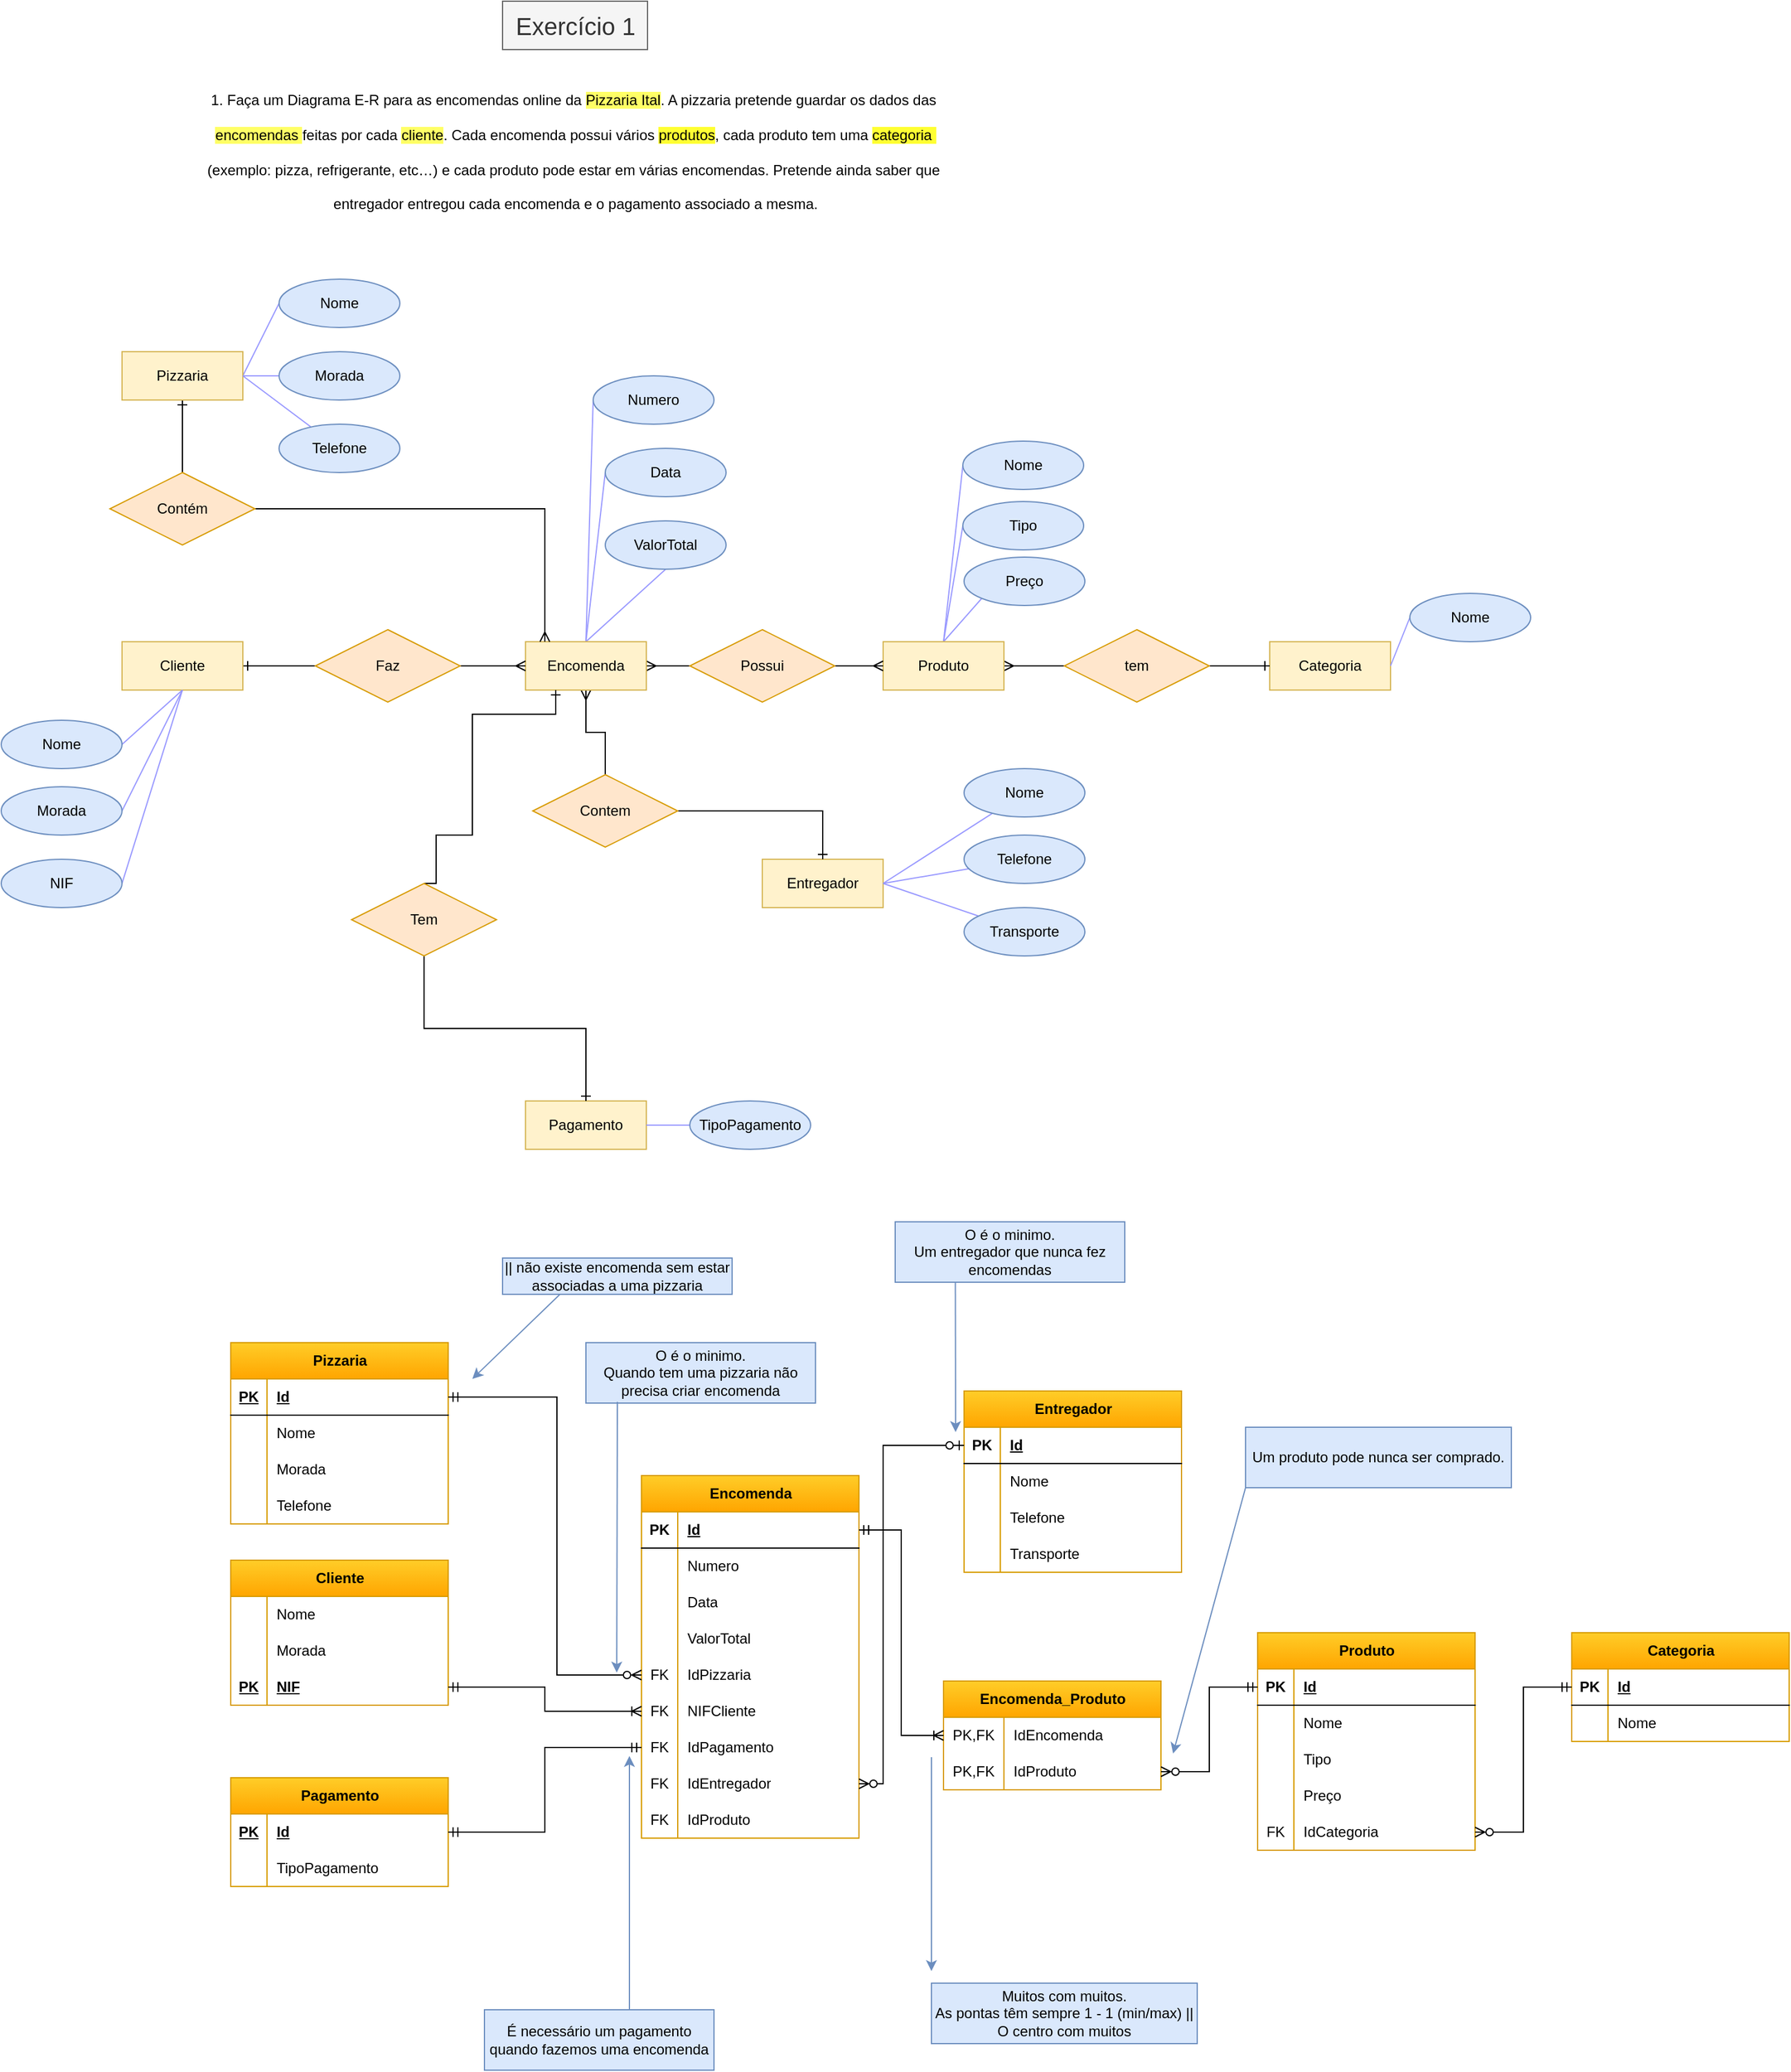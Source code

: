 <mxfile version="24.7.12" pages="2">
  <diagram name="Exercicio 1" id="PB63HDhf6Ijxa3dDkGoB">
    <mxGraphModel dx="2708" dy="2198" grid="1" gridSize="10" guides="1" tooltips="1" connect="1" arrows="1" fold="1" page="1" pageScale="1" pageWidth="827" pageHeight="1169" math="0" shadow="0">
      <root>
        <mxCell id="0" />
        <mxCell id="1" parent="0" />
        <mxCell id="ICHJ1wW3s1QgmNSuONNB-2" value="&lt;span dir=&quot;ltr&quot; class=&quot;ui-provider qc td te tf tg th ti tj tk tl tm tn to tp tq tr ts tt tu tv tw tx ty tz ua ub uc ud ue uf ug uh ui uj uk&quot;&gt;1. Faça um Diagrama E-R para as encomendas online da &lt;span style=&quot;background-color: rgb(255, 255, 102);&quot;&gt;Pizzaria Ital&lt;/span&gt;. A pizzaria pretende guardar os dados das&amp;nbsp;&lt;br&gt;&lt;br&gt;&lt;span style=&quot;background-color: rgb(255, 255, 102);&quot;&gt;encomendas &lt;/span&gt;feitas por cada &lt;span style=&quot;background-color: rgb(255, 255, 102);&quot;&gt;cliente&lt;/span&gt;. Cada encomenda possui vários &lt;span style=&quot;background-color: rgb(255, 255, 51);&quot;&gt;produtos&lt;/span&gt;, cada produto tem uma &lt;span style=&quot;background-color: rgb(255, 255, 51);&quot;&gt;categoria&amp;nbsp;&lt;/span&gt;&lt;br&gt;&lt;br&gt;(exemplo: pizza, refrigerante, etc…) e cada produto pode estar em várias encomendas. Pretende ainda saber que&amp;nbsp;&lt;br&gt;&lt;br&gt;entregador entregou cada encomenda e o pagamento associado a mesma.&lt;/span&gt;" style="text;html=1;align=center;verticalAlign=middle;resizable=0;points=[];autosize=1;strokeColor=none;fillColor=none;" parent="1" vertex="1">
          <mxGeometry x="90" y="40" width="630" height="110" as="geometry" />
        </mxCell>
        <mxCell id="ICHJ1wW3s1QgmNSuONNB-17" style="edgeStyle=orthogonalEdgeStyle;rounded=0;orthogonalLoop=1;jettySize=auto;html=1;entryX=0;entryY=0.5;entryDx=0;entryDy=0;endArrow=none;endFill=0;startArrow=ERone;startFill=0;strokeColor=#000000;" parent="1" source="ICHJ1wW3s1QgmNSuONNB-4" target="ICHJ1wW3s1QgmNSuONNB-13" edge="1">
          <mxGeometry relative="1" as="geometry" />
        </mxCell>
        <mxCell id="ICHJ1wW3s1QgmNSuONNB-4" value="Cliente" style="whiteSpace=wrap;html=1;align=center;fillColor=#fff2cc;strokeColor=#d6b656;" parent="1" vertex="1">
          <mxGeometry x="30" y="500" width="100" height="40" as="geometry" />
        </mxCell>
        <mxCell id="ICHJ1wW3s1QgmNSuONNB-16" style="edgeStyle=orthogonalEdgeStyle;rounded=0;orthogonalLoop=1;jettySize=auto;html=1;entryX=0;entryY=0.5;entryDx=0;entryDy=0;endArrow=none;endFill=0;startArrow=ERmany;startFill=0;" parent="1" source="ICHJ1wW3s1QgmNSuONNB-5" target="ICHJ1wW3s1QgmNSuONNB-14" edge="1">
          <mxGeometry relative="1" as="geometry" />
        </mxCell>
        <mxCell id="ICHJ1wW3s1QgmNSuONNB-25" style="edgeStyle=orthogonalEdgeStyle;rounded=0;orthogonalLoop=1;jettySize=auto;html=1;entryX=0.5;entryY=0;entryDx=0;entryDy=0;endArrow=none;endFill=0;startArrow=ERmany;startFill=0;" parent="1" source="ICHJ1wW3s1QgmNSuONNB-5" target="ICHJ1wW3s1QgmNSuONNB-24" edge="1">
          <mxGeometry relative="1" as="geometry" />
        </mxCell>
        <mxCell id="ICHJ1wW3s1QgmNSuONNB-51" style="rounded=0;orthogonalLoop=1;jettySize=auto;html=1;exitX=0.5;exitY=0;exitDx=0;exitDy=0;entryX=0.5;entryY=1;entryDx=0;entryDy=0;endArrow=none;endFill=0;strokeColor=#9999FF;" parent="1" source="ICHJ1wW3s1QgmNSuONNB-5" target="ICHJ1wW3s1QgmNSuONNB-50" edge="1">
          <mxGeometry relative="1" as="geometry" />
        </mxCell>
        <mxCell id="ICHJ1wW3s1QgmNSuONNB-52" style="rounded=0;orthogonalLoop=1;jettySize=auto;html=1;exitX=0.5;exitY=0;exitDx=0;exitDy=0;entryX=0;entryY=0.5;entryDx=0;entryDy=0;endArrow=none;endFill=0;strokeColor=#9999FF;" parent="1" source="ICHJ1wW3s1QgmNSuONNB-5" target="ICHJ1wW3s1QgmNSuONNB-49" edge="1">
          <mxGeometry relative="1" as="geometry" />
        </mxCell>
        <mxCell id="ICHJ1wW3s1QgmNSuONNB-53" style="rounded=0;orthogonalLoop=1;jettySize=auto;html=1;exitX=0.5;exitY=0;exitDx=0;exitDy=0;entryX=0;entryY=0.5;entryDx=0;entryDy=0;endArrow=none;endFill=0;strokeColor=#9999FF;" parent="1" source="ICHJ1wW3s1QgmNSuONNB-5" target="ICHJ1wW3s1QgmNSuONNB-48" edge="1">
          <mxGeometry relative="1" as="geometry" />
        </mxCell>
        <mxCell id="ICHJ1wW3s1QgmNSuONNB-5" value="Encomenda" style="whiteSpace=wrap;html=1;align=center;fillColor=#fff2cc;strokeColor=#d6b656;" parent="1" vertex="1">
          <mxGeometry x="364" y="500" width="100" height="40" as="geometry" />
        </mxCell>
        <mxCell id="ICHJ1wW3s1QgmNSuONNB-43" style="rounded=0;orthogonalLoop=1;jettySize=auto;html=1;exitX=0.5;exitY=0;exitDx=0;exitDy=0;entryX=0;entryY=1;entryDx=0;entryDy=0;endArrow=none;endFill=0;strokeColor=#9999FF;" parent="1" source="ICHJ1wW3s1QgmNSuONNB-6" target="ICHJ1wW3s1QgmNSuONNB-40" edge="1">
          <mxGeometry relative="1" as="geometry" />
        </mxCell>
        <mxCell id="ICHJ1wW3s1QgmNSuONNB-45" style="rounded=0;orthogonalLoop=1;jettySize=auto;html=1;exitX=0.5;exitY=0;exitDx=0;exitDy=0;entryX=0;entryY=0.5;entryDx=0;entryDy=0;endArrow=none;endFill=0;strokeColor=#9999FF;" parent="1" source="ICHJ1wW3s1QgmNSuONNB-6" target="ICHJ1wW3s1QgmNSuONNB-39" edge="1">
          <mxGeometry relative="1" as="geometry" />
        </mxCell>
        <mxCell id="ICHJ1wW3s1QgmNSuONNB-46" style="rounded=0;orthogonalLoop=1;jettySize=auto;html=1;exitX=0.5;exitY=0;exitDx=0;exitDy=0;entryX=0;entryY=0.5;entryDx=0;entryDy=0;endArrow=none;endFill=0;strokeColor=#9999FF;" parent="1" source="ICHJ1wW3s1QgmNSuONNB-6" target="ICHJ1wW3s1QgmNSuONNB-41" edge="1">
          <mxGeometry relative="1" as="geometry" />
        </mxCell>
        <mxCell id="n6CF2wPMR7OD2WnvgCWS-4" style="edgeStyle=orthogonalEdgeStyle;rounded=0;orthogonalLoop=1;jettySize=auto;html=1;entryX=0;entryY=0.5;entryDx=0;entryDy=0;endArrow=none;endFill=0;startArrow=ERmany;startFill=0;" parent="1" source="ICHJ1wW3s1QgmNSuONNB-6" target="n6CF2wPMR7OD2WnvgCWS-3" edge="1">
          <mxGeometry relative="1" as="geometry" />
        </mxCell>
        <mxCell id="ICHJ1wW3s1QgmNSuONNB-6" value="Produto" style="whiteSpace=wrap;html=1;align=center;fillColor=#fff2cc;strokeColor=#d6b656;" parent="1" vertex="1">
          <mxGeometry x="660" y="500" width="100" height="40" as="geometry" />
        </mxCell>
        <mxCell id="ICHJ1wW3s1QgmNSuONNB-18" style="edgeStyle=orthogonalEdgeStyle;rounded=0;orthogonalLoop=1;jettySize=auto;html=1;entryX=0;entryY=0.5;entryDx=0;entryDy=0;endArrow=ERmany;endFill=0;" parent="1" source="ICHJ1wW3s1QgmNSuONNB-13" target="ICHJ1wW3s1QgmNSuONNB-5" edge="1">
          <mxGeometry relative="1" as="geometry" />
        </mxCell>
        <mxCell id="ICHJ1wW3s1QgmNSuONNB-13" value="Faz" style="shape=rhombus;perimeter=rhombusPerimeter;whiteSpace=wrap;html=1;align=center;fillColor=#ffe6cc;strokeColor=#d79b00;" parent="1" vertex="1">
          <mxGeometry x="190" y="490" width="120" height="60" as="geometry" />
        </mxCell>
        <mxCell id="ICHJ1wW3s1QgmNSuONNB-15" style="edgeStyle=orthogonalEdgeStyle;rounded=0;orthogonalLoop=1;jettySize=auto;html=1;entryX=0;entryY=0.5;entryDx=0;entryDy=0;endArrow=ERmany;endFill=0;" parent="1" source="ICHJ1wW3s1QgmNSuONNB-14" target="ICHJ1wW3s1QgmNSuONNB-6" edge="1">
          <mxGeometry relative="1" as="geometry" />
        </mxCell>
        <mxCell id="ICHJ1wW3s1QgmNSuONNB-14" value="Possui" style="shape=rhombus;perimeter=rhombusPerimeter;whiteSpace=wrap;html=1;align=center;fillColor=#ffe6cc;strokeColor=#d79b00;" parent="1" vertex="1">
          <mxGeometry x="500" y="490" width="120" height="60" as="geometry" />
        </mxCell>
        <mxCell id="ICHJ1wW3s1QgmNSuONNB-59" style="edgeStyle=orthogonalEdgeStyle;rounded=0;orthogonalLoop=1;jettySize=auto;html=1;exitX=0.25;exitY=1;exitDx=0;exitDy=0;entryX=0.5;entryY=0;entryDx=0;entryDy=0;endArrow=none;endFill=0;startArrow=ERone;startFill=0;" parent="1" source="ICHJ1wW3s1QgmNSuONNB-5" target="ICHJ1wW3s1QgmNSuONNB-58" edge="1">
          <mxGeometry relative="1" as="geometry">
            <Array as="points">
              <mxPoint x="389" y="560" />
              <mxPoint x="320" y="560" />
              <mxPoint x="320" y="660" />
              <mxPoint x="290" y="660" />
              <mxPoint x="290" y="700" />
            </Array>
          </mxGeometry>
        </mxCell>
        <mxCell id="ICHJ1wW3s1QgmNSuONNB-22" value="Entregador" style="whiteSpace=wrap;html=1;align=center;fillColor=#fff2cc;strokeColor=#d6b656;" parent="1" vertex="1">
          <mxGeometry x="560" y="680" width="100" height="40" as="geometry" />
        </mxCell>
        <mxCell id="ICHJ1wW3s1QgmNSuONNB-23" value="Pagamento" style="whiteSpace=wrap;html=1;align=center;fillColor=#fff2cc;strokeColor=#d6b656;" parent="1" vertex="1">
          <mxGeometry x="364" y="880" width="100" height="40" as="geometry" />
        </mxCell>
        <mxCell id="ICHJ1wW3s1QgmNSuONNB-26" style="edgeStyle=orthogonalEdgeStyle;rounded=0;orthogonalLoop=1;jettySize=auto;html=1;entryX=0.5;entryY=0;entryDx=0;entryDy=0;endArrow=ERone;endFill=0;" parent="1" source="ICHJ1wW3s1QgmNSuONNB-24" target="ICHJ1wW3s1QgmNSuONNB-22" edge="1">
          <mxGeometry relative="1" as="geometry" />
        </mxCell>
        <mxCell id="ICHJ1wW3s1QgmNSuONNB-24" value="Contem" style="shape=rhombus;perimeter=rhombusPerimeter;whiteSpace=wrap;html=1;align=center;fillColor=#ffe6cc;strokeColor=#d79b00;" parent="1" vertex="1">
          <mxGeometry x="370" y="610" width="120" height="60" as="geometry" />
        </mxCell>
        <mxCell id="ICHJ1wW3s1QgmNSuONNB-31" style="rounded=0;orthogonalLoop=1;jettySize=auto;html=1;exitX=1;exitY=0.5;exitDx=0;exitDy=0;entryX=0;entryY=0.5;entryDx=0;entryDy=0;endArrow=none;endFill=0;strokeColor=#9999FF;" parent="1" source="ICHJ1wW3s1QgmNSuONNB-27" target="ICHJ1wW3s1QgmNSuONNB-28" edge="1">
          <mxGeometry relative="1" as="geometry" />
        </mxCell>
        <mxCell id="ICHJ1wW3s1QgmNSuONNB-36" style="edgeStyle=orthogonalEdgeStyle;rounded=0;orthogonalLoop=1;jettySize=auto;html=1;entryX=0.5;entryY=0;entryDx=0;entryDy=0;endArrow=none;endFill=0;startArrow=ERone;startFill=0;" parent="1" source="ICHJ1wW3s1QgmNSuONNB-27" target="ICHJ1wW3s1QgmNSuONNB-35" edge="1">
          <mxGeometry relative="1" as="geometry" />
        </mxCell>
        <mxCell id="ICHJ1wW3s1QgmNSuONNB-27" value="Pizzaria" style="whiteSpace=wrap;html=1;align=center;fillColor=#fff2cc;strokeColor=#d6b656;" parent="1" vertex="1">
          <mxGeometry x="30" y="260" width="100" height="40" as="geometry" />
        </mxCell>
        <mxCell id="ICHJ1wW3s1QgmNSuONNB-28" value="Nome" style="ellipse;whiteSpace=wrap;html=1;align=center;fillColor=#dae8fc;strokeColor=#6c8ebf;" parent="1" vertex="1">
          <mxGeometry x="160" y="200" width="100" height="40" as="geometry" />
        </mxCell>
        <mxCell id="ICHJ1wW3s1QgmNSuONNB-32" style="edgeStyle=orthogonalEdgeStyle;rounded=0;orthogonalLoop=1;jettySize=auto;html=1;exitX=0;exitY=0.5;exitDx=0;exitDy=0;entryX=1;entryY=0.5;entryDx=0;entryDy=0;endArrow=none;endFill=0;strokeColor=#9999FF;" parent="1" source="ICHJ1wW3s1QgmNSuONNB-29" target="ICHJ1wW3s1QgmNSuONNB-27" edge="1">
          <mxGeometry relative="1" as="geometry" />
        </mxCell>
        <mxCell id="ICHJ1wW3s1QgmNSuONNB-29" value="Morada" style="ellipse;whiteSpace=wrap;html=1;align=center;fillColor=#dae8fc;strokeColor=#6c8ebf;" parent="1" vertex="1">
          <mxGeometry x="160" y="260" width="100" height="40" as="geometry" />
        </mxCell>
        <mxCell id="ICHJ1wW3s1QgmNSuONNB-33" style="rounded=0;orthogonalLoop=1;jettySize=auto;html=1;entryX=1;entryY=0.5;entryDx=0;entryDy=0;endArrow=none;endFill=0;strokeColor=#9999FF;" parent="1" source="ICHJ1wW3s1QgmNSuONNB-30" target="ICHJ1wW3s1QgmNSuONNB-27" edge="1">
          <mxGeometry relative="1" as="geometry" />
        </mxCell>
        <mxCell id="ICHJ1wW3s1QgmNSuONNB-30" value="Telefone" style="ellipse;whiteSpace=wrap;html=1;align=center;fillColor=#dae8fc;strokeColor=#6c8ebf;" parent="1" vertex="1">
          <mxGeometry x="160" y="320" width="100" height="40" as="geometry" />
        </mxCell>
        <mxCell id="ICHJ1wW3s1QgmNSuONNB-37" style="edgeStyle=orthogonalEdgeStyle;rounded=0;orthogonalLoop=1;jettySize=auto;html=1;endArrow=ERmany;endFill=0;" parent="1" source="ICHJ1wW3s1QgmNSuONNB-35" edge="1">
          <mxGeometry relative="1" as="geometry">
            <mxPoint x="380" y="500" as="targetPoint" />
            <Array as="points">
              <mxPoint x="380" y="390" />
              <mxPoint x="380" y="500" />
            </Array>
          </mxGeometry>
        </mxCell>
        <mxCell id="ICHJ1wW3s1QgmNSuONNB-35" value="Contém" style="shape=rhombus;perimeter=rhombusPerimeter;whiteSpace=wrap;html=1;align=center;fillColor=#ffe6cc;strokeColor=#d79b00;" parent="1" vertex="1">
          <mxGeometry x="20" y="360" width="120" height="60" as="geometry" />
        </mxCell>
        <mxCell id="ICHJ1wW3s1QgmNSuONNB-39" value="Tipo" style="ellipse;whiteSpace=wrap;html=1;align=center;fillColor=#dae8fc;strokeColor=#6c8ebf;" parent="1" vertex="1">
          <mxGeometry x="726" y="384" width="100" height="40" as="geometry" />
        </mxCell>
        <mxCell id="ICHJ1wW3s1QgmNSuONNB-40" value="Preço" style="ellipse;whiteSpace=wrap;html=1;align=center;fillColor=#dae8fc;strokeColor=#6c8ebf;" parent="1" vertex="1">
          <mxGeometry x="727" y="430" width="100" height="40" as="geometry" />
        </mxCell>
        <mxCell id="ICHJ1wW3s1QgmNSuONNB-41" value="Nome" style="ellipse;whiteSpace=wrap;html=1;align=center;fillColor=#dae8fc;strokeColor=#6c8ebf;" parent="1" vertex="1">
          <mxGeometry x="726" y="334" width="100" height="40" as="geometry" />
        </mxCell>
        <mxCell id="ICHJ1wW3s1QgmNSuONNB-48" value="Numero" style="ellipse;whiteSpace=wrap;html=1;align=center;fillColor=#dae8fc;strokeColor=#6c8ebf;" parent="1" vertex="1">
          <mxGeometry x="420" y="280" width="100" height="40" as="geometry" />
        </mxCell>
        <mxCell id="ICHJ1wW3s1QgmNSuONNB-49" value="Data" style="ellipse;whiteSpace=wrap;html=1;align=center;fillColor=#dae8fc;strokeColor=#6c8ebf;" parent="1" vertex="1">
          <mxGeometry x="430" y="340" width="100" height="40" as="geometry" />
        </mxCell>
        <mxCell id="ICHJ1wW3s1QgmNSuONNB-50" value="ValorTotal" style="ellipse;whiteSpace=wrap;html=1;align=center;fillColor=#dae8fc;strokeColor=#6c8ebf;" parent="1" vertex="1">
          <mxGeometry x="430" y="400" width="100" height="40" as="geometry" />
        </mxCell>
        <mxCell id="ICHJ1wW3s1QgmNSuONNB-63" style="rounded=0;orthogonalLoop=1;jettySize=auto;html=1;exitX=1;exitY=0.5;exitDx=0;exitDy=0;entryX=0.5;entryY=1;entryDx=0;entryDy=0;endArrow=none;endFill=0;strokeColor=#9999FF;" parent="1" source="ICHJ1wW3s1QgmNSuONNB-55" target="ICHJ1wW3s1QgmNSuONNB-4" edge="1">
          <mxGeometry relative="1" as="geometry" />
        </mxCell>
        <mxCell id="ICHJ1wW3s1QgmNSuONNB-55" value="Nome" style="ellipse;whiteSpace=wrap;html=1;align=center;fillColor=#dae8fc;strokeColor=#6c8ebf;" parent="1" vertex="1">
          <mxGeometry x="-70" y="565" width="100" height="40" as="geometry" />
        </mxCell>
        <mxCell id="ICHJ1wW3s1QgmNSuONNB-64" style="rounded=0;orthogonalLoop=1;jettySize=auto;html=1;exitX=1;exitY=0.5;exitDx=0;exitDy=0;endArrow=none;endFill=0;strokeColor=#9999FF;" parent="1" source="ICHJ1wW3s1QgmNSuONNB-56" edge="1">
          <mxGeometry relative="1" as="geometry">
            <mxPoint x="80" y="540" as="targetPoint" />
          </mxGeometry>
        </mxCell>
        <mxCell id="ICHJ1wW3s1QgmNSuONNB-56" value="Morada" style="ellipse;whiteSpace=wrap;html=1;align=center;fillColor=#dae8fc;strokeColor=#6c8ebf;" parent="1" vertex="1">
          <mxGeometry x="-70" y="620" width="100" height="40" as="geometry" />
        </mxCell>
        <mxCell id="ICHJ1wW3s1QgmNSuONNB-65" style="rounded=0;orthogonalLoop=1;jettySize=auto;html=1;exitX=1;exitY=0.5;exitDx=0;exitDy=0;endArrow=none;endFill=0;strokeColor=#9999FF;" parent="1" source="ICHJ1wW3s1QgmNSuONNB-57" edge="1">
          <mxGeometry relative="1" as="geometry">
            <mxPoint x="80" y="540" as="targetPoint" />
          </mxGeometry>
        </mxCell>
        <mxCell id="ICHJ1wW3s1QgmNSuONNB-57" value="NIF" style="ellipse;whiteSpace=wrap;html=1;align=center;fillColor=#dae8fc;strokeColor=#6c8ebf;" parent="1" vertex="1">
          <mxGeometry x="-70" y="680" width="100" height="40" as="geometry" />
        </mxCell>
        <mxCell id="ICHJ1wW3s1QgmNSuONNB-60" style="edgeStyle=orthogonalEdgeStyle;rounded=0;orthogonalLoop=1;jettySize=auto;html=1;exitX=0.5;exitY=1;exitDx=0;exitDy=0;entryX=0.5;entryY=0;entryDx=0;entryDy=0;endArrow=ERone;endFill=0;" parent="1" source="ICHJ1wW3s1QgmNSuONNB-58" target="ICHJ1wW3s1QgmNSuONNB-23" edge="1">
          <mxGeometry relative="1" as="geometry" />
        </mxCell>
        <mxCell id="ICHJ1wW3s1QgmNSuONNB-58" value="Tem" style="shape=rhombus;perimeter=rhombusPerimeter;whiteSpace=wrap;html=1;align=center;fillColor=#ffe6cc;strokeColor=#d79b00;" parent="1" vertex="1">
          <mxGeometry x="220" y="700" width="120" height="60" as="geometry" />
        </mxCell>
        <mxCell id="ICHJ1wW3s1QgmNSuONNB-69" style="rounded=0;orthogonalLoop=1;jettySize=auto;html=1;entryX=1;entryY=0.5;entryDx=0;entryDy=0;endArrow=none;endFill=0;strokeColor=#9999FF;" parent="1" source="ICHJ1wW3s1QgmNSuONNB-66" target="ICHJ1wW3s1QgmNSuONNB-22" edge="1">
          <mxGeometry relative="1" as="geometry" />
        </mxCell>
        <mxCell id="ICHJ1wW3s1QgmNSuONNB-66" value="Nome" style="ellipse;whiteSpace=wrap;html=1;align=center;fillColor=#dae8fc;strokeColor=#6c8ebf;" parent="1" vertex="1">
          <mxGeometry x="727" y="605" width="100" height="40" as="geometry" />
        </mxCell>
        <mxCell id="ICHJ1wW3s1QgmNSuONNB-70" style="edgeStyle=none;shape=connector;rounded=0;orthogonalLoop=1;jettySize=auto;html=1;entryX=1;entryY=0.5;entryDx=0;entryDy=0;strokeColor=#9999FF;align=center;verticalAlign=middle;fontFamily=Helvetica;fontSize=11;fontColor=default;labelBackgroundColor=default;endArrow=none;endFill=0;" parent="1" source="ICHJ1wW3s1QgmNSuONNB-67" target="ICHJ1wW3s1QgmNSuONNB-22" edge="1">
          <mxGeometry relative="1" as="geometry" />
        </mxCell>
        <mxCell id="ICHJ1wW3s1QgmNSuONNB-67" value="Telefone" style="ellipse;whiteSpace=wrap;html=1;align=center;fillColor=#dae8fc;strokeColor=#6c8ebf;" parent="1" vertex="1">
          <mxGeometry x="727" y="660" width="100" height="40" as="geometry" />
        </mxCell>
        <mxCell id="ICHJ1wW3s1QgmNSuONNB-71" style="edgeStyle=none;shape=connector;rounded=0;orthogonalLoop=1;jettySize=auto;html=1;entryX=1;entryY=0.5;entryDx=0;entryDy=0;strokeColor=#9999FF;align=center;verticalAlign=middle;fontFamily=Helvetica;fontSize=11;fontColor=default;labelBackgroundColor=default;endArrow=none;endFill=0;" parent="1" source="ICHJ1wW3s1QgmNSuONNB-68" target="ICHJ1wW3s1QgmNSuONNB-22" edge="1">
          <mxGeometry relative="1" as="geometry" />
        </mxCell>
        <mxCell id="ICHJ1wW3s1QgmNSuONNB-68" value="Transporte" style="ellipse;whiteSpace=wrap;html=1;align=center;fillColor=#dae8fc;strokeColor=#6c8ebf;" parent="1" vertex="1">
          <mxGeometry x="727" y="720" width="100" height="40" as="geometry" />
        </mxCell>
        <mxCell id="ICHJ1wW3s1QgmNSuONNB-73" style="edgeStyle=none;shape=connector;rounded=0;orthogonalLoop=1;jettySize=auto;html=1;exitX=0;exitY=0.5;exitDx=0;exitDy=0;entryX=1;entryY=0.5;entryDx=0;entryDy=0;strokeColor=#9999FF;align=center;verticalAlign=middle;fontFamily=Helvetica;fontSize=11;fontColor=default;labelBackgroundColor=default;endArrow=none;endFill=0;" parent="1" source="ICHJ1wW3s1QgmNSuONNB-72" target="ICHJ1wW3s1QgmNSuONNB-23" edge="1">
          <mxGeometry relative="1" as="geometry" />
        </mxCell>
        <mxCell id="ICHJ1wW3s1QgmNSuONNB-72" value="TipoPagamento" style="ellipse;whiteSpace=wrap;html=1;align=center;fillColor=#dae8fc;strokeColor=#6c8ebf;" parent="1" vertex="1">
          <mxGeometry x="500" y="880" width="100" height="40" as="geometry" />
        </mxCell>
        <mxCell id="n6CF2wPMR7OD2WnvgCWS-1" value="&lt;span style=&quot;font-size: 20px;&quot;&gt;Exercício 1&lt;/span&gt;" style="text;html=1;align=center;verticalAlign=middle;resizable=0;points=[];autosize=1;rounded=0;glass=0;rotation=0;fillColor=#f5f5f5;fontColor=#333333;strokeColor=#666666;" parent="1" vertex="1">
          <mxGeometry x="345" y="-30" width="120" height="40" as="geometry" />
        </mxCell>
        <mxCell id="n6CF2wPMR7OD2WnvgCWS-2" value="Categoria" style="whiteSpace=wrap;html=1;align=center;fillColor=#fff2cc;strokeColor=#d6b656;" parent="1" vertex="1">
          <mxGeometry x="980" y="500" width="100" height="40" as="geometry" />
        </mxCell>
        <mxCell id="n6CF2wPMR7OD2WnvgCWS-5" style="edgeStyle=orthogonalEdgeStyle;rounded=0;orthogonalLoop=1;jettySize=auto;html=1;entryX=0;entryY=0.5;entryDx=0;entryDy=0;endArrow=ERone;endFill=0;" parent="1" source="n6CF2wPMR7OD2WnvgCWS-3" target="n6CF2wPMR7OD2WnvgCWS-2" edge="1">
          <mxGeometry relative="1" as="geometry" />
        </mxCell>
        <mxCell id="n6CF2wPMR7OD2WnvgCWS-3" value="tem" style="shape=rhombus;perimeter=rhombusPerimeter;whiteSpace=wrap;html=1;align=center;fillColor=#ffe6cc;strokeColor=#d79b00;" parent="1" vertex="1">
          <mxGeometry x="810" y="490" width="120" height="60" as="geometry" />
        </mxCell>
        <mxCell id="n6CF2wPMR7OD2WnvgCWS-6" style="rounded=0;orthogonalLoop=1;jettySize=auto;html=1;exitX=1;exitY=0.5;exitDx=0;exitDy=0;entryX=0;entryY=0.5;entryDx=0;entryDy=0;endArrow=none;endFill=0;strokeColor=#9999FF;" parent="1" source="n6CF2wPMR7OD2WnvgCWS-2" target="n6CF2wPMR7OD2WnvgCWS-7" edge="1">
          <mxGeometry relative="1" as="geometry">
            <mxPoint x="1110" y="526" as="sourcePoint" />
          </mxGeometry>
        </mxCell>
        <mxCell id="n6CF2wPMR7OD2WnvgCWS-7" value="Nome" style="ellipse;whiteSpace=wrap;html=1;align=center;fillColor=#dae8fc;strokeColor=#6c8ebf;" parent="1" vertex="1">
          <mxGeometry x="1096" y="460" width="100" height="40" as="geometry" />
        </mxCell>
        <mxCell id="c8JisJuQrMK4-NWSX5WA-1" value="Cliente" style="shape=table;startSize=30;container=1;collapsible=1;childLayout=tableLayout;fixedRows=1;rowLines=0;fontStyle=1;align=center;resizeLast=1;html=1;fillColor=#ffcd28;gradientColor=#ffa500;strokeColor=#d79b00;" parent="1" vertex="1">
          <mxGeometry x="120" y="1260" width="180" height="120" as="geometry" />
        </mxCell>
        <mxCell id="c8JisJuQrMK4-NWSX5WA-5" value="" style="shape=tableRow;horizontal=0;startSize=0;swimlaneHead=0;swimlaneBody=0;fillColor=none;collapsible=0;dropTarget=0;points=[[0,0.5],[1,0.5]];portConstraint=eastwest;top=0;left=0;right=0;bottom=0;" parent="c8JisJuQrMK4-NWSX5WA-1" vertex="1">
          <mxGeometry y="30" width="180" height="30" as="geometry" />
        </mxCell>
        <mxCell id="c8JisJuQrMK4-NWSX5WA-6" value="" style="shape=partialRectangle;connectable=0;fillColor=none;top=0;left=0;bottom=0;right=0;editable=1;overflow=hidden;whiteSpace=wrap;html=1;" parent="c8JisJuQrMK4-NWSX5WA-5" vertex="1">
          <mxGeometry width="30" height="30" as="geometry">
            <mxRectangle width="30" height="30" as="alternateBounds" />
          </mxGeometry>
        </mxCell>
        <mxCell id="c8JisJuQrMK4-NWSX5WA-7" value="Nome" style="shape=partialRectangle;connectable=0;fillColor=none;top=0;left=0;bottom=0;right=0;align=left;spacingLeft=6;overflow=hidden;whiteSpace=wrap;html=1;" parent="c8JisJuQrMK4-NWSX5WA-5" vertex="1">
          <mxGeometry x="30" width="150" height="30" as="geometry">
            <mxRectangle width="150" height="30" as="alternateBounds" />
          </mxGeometry>
        </mxCell>
        <mxCell id="c8JisJuQrMK4-NWSX5WA-8" value="" style="shape=tableRow;horizontal=0;startSize=0;swimlaneHead=0;swimlaneBody=0;fillColor=none;collapsible=0;dropTarget=0;points=[[0,0.5],[1,0.5]];portConstraint=eastwest;top=0;left=0;right=0;bottom=0;" parent="c8JisJuQrMK4-NWSX5WA-1" vertex="1">
          <mxGeometry y="60" width="180" height="30" as="geometry" />
        </mxCell>
        <mxCell id="c8JisJuQrMK4-NWSX5WA-9" value="" style="shape=partialRectangle;connectable=0;fillColor=none;top=0;left=0;bottom=0;right=0;editable=1;overflow=hidden;whiteSpace=wrap;html=1;" parent="c8JisJuQrMK4-NWSX5WA-8" vertex="1">
          <mxGeometry width="30" height="30" as="geometry">
            <mxRectangle width="30" height="30" as="alternateBounds" />
          </mxGeometry>
        </mxCell>
        <mxCell id="c8JisJuQrMK4-NWSX5WA-10" value="Morada" style="shape=partialRectangle;connectable=0;fillColor=none;top=0;left=0;bottom=0;right=0;align=left;spacingLeft=6;overflow=hidden;whiteSpace=wrap;html=1;" parent="c8JisJuQrMK4-NWSX5WA-8" vertex="1">
          <mxGeometry x="30" width="150" height="30" as="geometry">
            <mxRectangle width="150" height="30" as="alternateBounds" />
          </mxGeometry>
        </mxCell>
        <mxCell id="c8JisJuQrMK4-NWSX5WA-11" value="" style="shape=tableRow;horizontal=0;startSize=0;swimlaneHead=0;swimlaneBody=0;fillColor=none;collapsible=0;dropTarget=0;points=[[0,0.5],[1,0.5]];portConstraint=eastwest;top=0;left=0;right=0;bottom=0;" parent="c8JisJuQrMK4-NWSX5WA-1" vertex="1">
          <mxGeometry y="90" width="180" height="30" as="geometry" />
        </mxCell>
        <mxCell id="c8JisJuQrMK4-NWSX5WA-12" value="PK" style="shape=partialRectangle;connectable=0;fillColor=none;top=0;left=0;bottom=0;right=0;editable=1;overflow=hidden;whiteSpace=wrap;html=1;fontStyle=5" parent="c8JisJuQrMK4-NWSX5WA-11" vertex="1">
          <mxGeometry width="30" height="30" as="geometry">
            <mxRectangle width="30" height="30" as="alternateBounds" />
          </mxGeometry>
        </mxCell>
        <mxCell id="c8JisJuQrMK4-NWSX5WA-13" value="NIF" style="shape=partialRectangle;connectable=0;fillColor=none;top=0;left=0;bottom=0;right=0;align=left;spacingLeft=6;overflow=hidden;whiteSpace=wrap;html=1;fontStyle=5" parent="c8JisJuQrMK4-NWSX5WA-11" vertex="1">
          <mxGeometry x="30" width="150" height="30" as="geometry">
            <mxRectangle width="150" height="30" as="alternateBounds" />
          </mxGeometry>
        </mxCell>
        <mxCell id="c8JisJuQrMK4-NWSX5WA-61" value="Encomenda" style="shape=table;startSize=30;container=1;collapsible=1;childLayout=tableLayout;fixedRows=1;rowLines=0;fontStyle=1;align=center;resizeLast=1;html=1;fillColor=#ffcd28;gradientColor=#ffa500;strokeColor=#d79b00;" parent="1" vertex="1">
          <mxGeometry x="460" y="1190" width="180" height="300" as="geometry" />
        </mxCell>
        <mxCell id="c8JisJuQrMK4-NWSX5WA-62" value="" style="shape=tableRow;horizontal=0;startSize=0;swimlaneHead=0;swimlaneBody=0;fillColor=none;collapsible=0;dropTarget=0;points=[[0,0.5],[1,0.5]];portConstraint=eastwest;top=0;left=0;right=0;bottom=1;" parent="c8JisJuQrMK4-NWSX5WA-61" vertex="1">
          <mxGeometry y="30" width="180" height="30" as="geometry" />
        </mxCell>
        <mxCell id="c8JisJuQrMK4-NWSX5WA-63" value="PK" style="shape=partialRectangle;connectable=0;fillColor=none;top=0;left=0;bottom=0;right=0;fontStyle=1;overflow=hidden;whiteSpace=wrap;html=1;" parent="c8JisJuQrMK4-NWSX5WA-62" vertex="1">
          <mxGeometry width="30" height="30" as="geometry">
            <mxRectangle width="30" height="30" as="alternateBounds" />
          </mxGeometry>
        </mxCell>
        <mxCell id="c8JisJuQrMK4-NWSX5WA-64" value="Id" style="shape=partialRectangle;connectable=0;fillColor=none;top=0;left=0;bottom=0;right=0;align=left;spacingLeft=6;fontStyle=5;overflow=hidden;whiteSpace=wrap;html=1;" parent="c8JisJuQrMK4-NWSX5WA-62" vertex="1">
          <mxGeometry x="30" width="150" height="30" as="geometry">
            <mxRectangle width="150" height="30" as="alternateBounds" />
          </mxGeometry>
        </mxCell>
        <mxCell id="c8JisJuQrMK4-NWSX5WA-65" value="" style="shape=tableRow;horizontal=0;startSize=0;swimlaneHead=0;swimlaneBody=0;fillColor=none;collapsible=0;dropTarget=0;points=[[0,0.5],[1,0.5]];portConstraint=eastwest;top=0;left=0;right=0;bottom=0;" parent="c8JisJuQrMK4-NWSX5WA-61" vertex="1">
          <mxGeometry y="60" width="180" height="30" as="geometry" />
        </mxCell>
        <mxCell id="c8JisJuQrMK4-NWSX5WA-66" value="" style="shape=partialRectangle;connectable=0;fillColor=none;top=0;left=0;bottom=0;right=0;editable=1;overflow=hidden;whiteSpace=wrap;html=1;" parent="c8JisJuQrMK4-NWSX5WA-65" vertex="1">
          <mxGeometry width="30" height="30" as="geometry">
            <mxRectangle width="30" height="30" as="alternateBounds" />
          </mxGeometry>
        </mxCell>
        <mxCell id="c8JisJuQrMK4-NWSX5WA-67" value="Numero" style="shape=partialRectangle;connectable=0;fillColor=none;top=0;left=0;bottom=0;right=0;align=left;spacingLeft=6;overflow=hidden;whiteSpace=wrap;html=1;" parent="c8JisJuQrMK4-NWSX5WA-65" vertex="1">
          <mxGeometry x="30" width="150" height="30" as="geometry">
            <mxRectangle width="150" height="30" as="alternateBounds" />
          </mxGeometry>
        </mxCell>
        <mxCell id="c8JisJuQrMK4-NWSX5WA-68" value="" style="shape=tableRow;horizontal=0;startSize=0;swimlaneHead=0;swimlaneBody=0;fillColor=none;collapsible=0;dropTarget=0;points=[[0,0.5],[1,0.5]];portConstraint=eastwest;top=0;left=0;right=0;bottom=0;" parent="c8JisJuQrMK4-NWSX5WA-61" vertex="1">
          <mxGeometry y="90" width="180" height="30" as="geometry" />
        </mxCell>
        <mxCell id="c8JisJuQrMK4-NWSX5WA-69" value="" style="shape=partialRectangle;connectable=0;fillColor=none;top=0;left=0;bottom=0;right=0;editable=1;overflow=hidden;whiteSpace=wrap;html=1;" parent="c8JisJuQrMK4-NWSX5WA-68" vertex="1">
          <mxGeometry width="30" height="30" as="geometry">
            <mxRectangle width="30" height="30" as="alternateBounds" />
          </mxGeometry>
        </mxCell>
        <mxCell id="c8JisJuQrMK4-NWSX5WA-70" value="Data" style="shape=partialRectangle;connectable=0;fillColor=none;top=0;left=0;bottom=0;right=0;align=left;spacingLeft=6;overflow=hidden;whiteSpace=wrap;html=1;" parent="c8JisJuQrMK4-NWSX5WA-68" vertex="1">
          <mxGeometry x="30" width="150" height="30" as="geometry">
            <mxRectangle width="150" height="30" as="alternateBounds" />
          </mxGeometry>
        </mxCell>
        <mxCell id="c8JisJuQrMK4-NWSX5WA-71" value="" style="shape=tableRow;horizontal=0;startSize=0;swimlaneHead=0;swimlaneBody=0;fillColor=none;collapsible=0;dropTarget=0;points=[[0,0.5],[1,0.5]];portConstraint=eastwest;top=0;left=0;right=0;bottom=0;" parent="c8JisJuQrMK4-NWSX5WA-61" vertex="1">
          <mxGeometry y="120" width="180" height="30" as="geometry" />
        </mxCell>
        <mxCell id="c8JisJuQrMK4-NWSX5WA-72" value="" style="shape=partialRectangle;connectable=0;fillColor=none;top=0;left=0;bottom=0;right=0;editable=1;overflow=hidden;whiteSpace=wrap;html=1;" parent="c8JisJuQrMK4-NWSX5WA-71" vertex="1">
          <mxGeometry width="30" height="30" as="geometry">
            <mxRectangle width="30" height="30" as="alternateBounds" />
          </mxGeometry>
        </mxCell>
        <mxCell id="c8JisJuQrMK4-NWSX5WA-73" value="ValorTotal" style="shape=partialRectangle;connectable=0;fillColor=none;top=0;left=0;bottom=0;right=0;align=left;spacingLeft=6;overflow=hidden;whiteSpace=wrap;html=1;" parent="c8JisJuQrMK4-NWSX5WA-71" vertex="1">
          <mxGeometry x="30" width="150" height="30" as="geometry">
            <mxRectangle width="150" height="30" as="alternateBounds" />
          </mxGeometry>
        </mxCell>
        <mxCell id="c8JisJuQrMK4-NWSX5WA-74" value="" style="shape=tableRow;horizontal=0;startSize=0;swimlaneHead=0;swimlaneBody=0;fillColor=none;collapsible=0;dropTarget=0;points=[[0,0.5],[1,0.5]];portConstraint=eastwest;top=0;left=0;right=0;bottom=0;" parent="c8JisJuQrMK4-NWSX5WA-61" vertex="1">
          <mxGeometry y="150" width="180" height="30" as="geometry" />
        </mxCell>
        <mxCell id="c8JisJuQrMK4-NWSX5WA-75" value="FK" style="shape=partialRectangle;connectable=0;fillColor=none;top=0;left=0;bottom=0;right=0;editable=1;overflow=hidden;whiteSpace=wrap;html=1;" parent="c8JisJuQrMK4-NWSX5WA-74" vertex="1">
          <mxGeometry width="30" height="30" as="geometry">
            <mxRectangle width="30" height="30" as="alternateBounds" />
          </mxGeometry>
        </mxCell>
        <mxCell id="c8JisJuQrMK4-NWSX5WA-76" value="IdPizzaria" style="shape=partialRectangle;connectable=0;fillColor=none;top=0;left=0;bottom=0;right=0;align=left;spacingLeft=6;overflow=hidden;whiteSpace=wrap;html=1;" parent="c8JisJuQrMK4-NWSX5WA-74" vertex="1">
          <mxGeometry x="30" width="150" height="30" as="geometry">
            <mxRectangle width="150" height="30" as="alternateBounds" />
          </mxGeometry>
        </mxCell>
        <mxCell id="c8JisJuQrMK4-NWSX5WA-77" value="" style="shape=tableRow;horizontal=0;startSize=0;swimlaneHead=0;swimlaneBody=0;fillColor=none;collapsible=0;dropTarget=0;points=[[0,0.5],[1,0.5]];portConstraint=eastwest;top=0;left=0;right=0;bottom=0;" parent="c8JisJuQrMK4-NWSX5WA-61" vertex="1">
          <mxGeometry y="180" width="180" height="30" as="geometry" />
        </mxCell>
        <mxCell id="c8JisJuQrMK4-NWSX5WA-78" value="FK" style="shape=partialRectangle;connectable=0;fillColor=none;top=0;left=0;bottom=0;right=0;editable=1;overflow=hidden;whiteSpace=wrap;html=1;" parent="c8JisJuQrMK4-NWSX5WA-77" vertex="1">
          <mxGeometry width="30" height="30" as="geometry">
            <mxRectangle width="30" height="30" as="alternateBounds" />
          </mxGeometry>
        </mxCell>
        <mxCell id="c8JisJuQrMK4-NWSX5WA-79" value="NIFCliente" style="shape=partialRectangle;connectable=0;fillColor=none;top=0;left=0;bottom=0;right=0;align=left;spacingLeft=6;overflow=hidden;whiteSpace=wrap;html=1;" parent="c8JisJuQrMK4-NWSX5WA-77" vertex="1">
          <mxGeometry x="30" width="150" height="30" as="geometry">
            <mxRectangle width="150" height="30" as="alternateBounds" />
          </mxGeometry>
        </mxCell>
        <mxCell id="c8JisJuQrMK4-NWSX5WA-80" value="" style="shape=tableRow;horizontal=0;startSize=0;swimlaneHead=0;swimlaneBody=0;fillColor=none;collapsible=0;dropTarget=0;points=[[0,0.5],[1,0.5]];portConstraint=eastwest;top=0;left=0;right=0;bottom=0;" parent="c8JisJuQrMK4-NWSX5WA-61" vertex="1">
          <mxGeometry y="210" width="180" height="30" as="geometry" />
        </mxCell>
        <mxCell id="c8JisJuQrMK4-NWSX5WA-81" value="FK" style="shape=partialRectangle;connectable=0;fillColor=none;top=0;left=0;bottom=0;right=0;editable=1;overflow=hidden;whiteSpace=wrap;html=1;" parent="c8JisJuQrMK4-NWSX5WA-80" vertex="1">
          <mxGeometry width="30" height="30" as="geometry">
            <mxRectangle width="30" height="30" as="alternateBounds" />
          </mxGeometry>
        </mxCell>
        <mxCell id="c8JisJuQrMK4-NWSX5WA-82" value="IdPagamento" style="shape=partialRectangle;connectable=0;fillColor=none;top=0;left=0;bottom=0;right=0;align=left;spacingLeft=6;overflow=hidden;whiteSpace=wrap;html=1;" parent="c8JisJuQrMK4-NWSX5WA-80" vertex="1">
          <mxGeometry x="30" width="150" height="30" as="geometry">
            <mxRectangle width="150" height="30" as="alternateBounds" />
          </mxGeometry>
        </mxCell>
        <mxCell id="c8JisJuQrMK4-NWSX5WA-83" value="" style="shape=tableRow;horizontal=0;startSize=0;swimlaneHead=0;swimlaneBody=0;fillColor=none;collapsible=0;dropTarget=0;points=[[0,0.5],[1,0.5]];portConstraint=eastwest;top=0;left=0;right=0;bottom=0;" parent="c8JisJuQrMK4-NWSX5WA-61" vertex="1">
          <mxGeometry y="240" width="180" height="30" as="geometry" />
        </mxCell>
        <mxCell id="c8JisJuQrMK4-NWSX5WA-84" value="FK" style="shape=partialRectangle;connectable=0;fillColor=none;top=0;left=0;bottom=0;right=0;editable=1;overflow=hidden;whiteSpace=wrap;html=1;" parent="c8JisJuQrMK4-NWSX5WA-83" vertex="1">
          <mxGeometry width="30" height="30" as="geometry">
            <mxRectangle width="30" height="30" as="alternateBounds" />
          </mxGeometry>
        </mxCell>
        <mxCell id="c8JisJuQrMK4-NWSX5WA-85" value="IdEntregador" style="shape=partialRectangle;connectable=0;fillColor=none;top=0;left=0;bottom=0;right=0;align=left;spacingLeft=6;overflow=hidden;whiteSpace=wrap;html=1;" parent="c8JisJuQrMK4-NWSX5WA-83" vertex="1">
          <mxGeometry x="30" width="150" height="30" as="geometry">
            <mxRectangle width="150" height="30" as="alternateBounds" />
          </mxGeometry>
        </mxCell>
        <mxCell id="c8JisJuQrMK4-NWSX5WA-86" value="" style="shape=tableRow;horizontal=0;startSize=0;swimlaneHead=0;swimlaneBody=0;fillColor=none;collapsible=0;dropTarget=0;points=[[0,0.5],[1,0.5]];portConstraint=eastwest;top=0;left=0;right=0;bottom=0;" parent="c8JisJuQrMK4-NWSX5WA-61" vertex="1">
          <mxGeometry y="270" width="180" height="30" as="geometry" />
        </mxCell>
        <mxCell id="c8JisJuQrMK4-NWSX5WA-87" value="FK" style="shape=partialRectangle;connectable=0;fillColor=none;top=0;left=0;bottom=0;right=0;editable=1;overflow=hidden;whiteSpace=wrap;html=1;" parent="c8JisJuQrMK4-NWSX5WA-86" vertex="1">
          <mxGeometry width="30" height="30" as="geometry">
            <mxRectangle width="30" height="30" as="alternateBounds" />
          </mxGeometry>
        </mxCell>
        <mxCell id="c8JisJuQrMK4-NWSX5WA-88" value="IdProduto" style="shape=partialRectangle;connectable=0;fillColor=none;top=0;left=0;bottom=0;right=0;align=left;spacingLeft=6;overflow=hidden;whiteSpace=wrap;html=1;" parent="c8JisJuQrMK4-NWSX5WA-86" vertex="1">
          <mxGeometry x="30" width="150" height="30" as="geometry">
            <mxRectangle width="150" height="30" as="alternateBounds" />
          </mxGeometry>
        </mxCell>
        <mxCell id="c8JisJuQrMK4-NWSX5WA-89" value="Pagamento" style="shape=table;startSize=30;container=1;collapsible=1;childLayout=tableLayout;fixedRows=1;rowLines=0;fontStyle=1;align=center;resizeLast=1;html=1;fillColor=#ffcd28;gradientColor=#ffa500;strokeColor=#d79b00;" parent="1" vertex="1">
          <mxGeometry x="120" y="1440" width="180" height="90" as="geometry" />
        </mxCell>
        <mxCell id="c8JisJuQrMK4-NWSX5WA-90" value="" style="shape=tableRow;horizontal=0;startSize=0;swimlaneHead=0;swimlaneBody=0;fillColor=none;collapsible=0;dropTarget=0;points=[[0,0.5],[1,0.5]];portConstraint=eastwest;top=0;left=0;right=0;bottom=0;" parent="c8JisJuQrMK4-NWSX5WA-89" vertex="1">
          <mxGeometry y="30" width="180" height="30" as="geometry" />
        </mxCell>
        <mxCell id="c8JisJuQrMK4-NWSX5WA-91" value="PK" style="shape=partialRectangle;connectable=0;fillColor=none;top=0;left=0;bottom=0;right=0;editable=1;overflow=hidden;whiteSpace=wrap;html=1;fontStyle=5" parent="c8JisJuQrMK4-NWSX5WA-90" vertex="1">
          <mxGeometry width="30" height="30" as="geometry">
            <mxRectangle width="30" height="30" as="alternateBounds" />
          </mxGeometry>
        </mxCell>
        <mxCell id="c8JisJuQrMK4-NWSX5WA-92" value="Id" style="shape=partialRectangle;connectable=0;fillColor=none;top=0;left=0;bottom=0;right=0;align=left;spacingLeft=6;overflow=hidden;whiteSpace=wrap;html=1;fontStyle=5" parent="c8JisJuQrMK4-NWSX5WA-90" vertex="1">
          <mxGeometry x="30" width="150" height="30" as="geometry">
            <mxRectangle width="150" height="30" as="alternateBounds" />
          </mxGeometry>
        </mxCell>
        <mxCell id="c8JisJuQrMK4-NWSX5WA-93" value="" style="shape=tableRow;horizontal=0;startSize=0;swimlaneHead=0;swimlaneBody=0;fillColor=none;collapsible=0;dropTarget=0;points=[[0,0.5],[1,0.5]];portConstraint=eastwest;top=0;left=0;right=0;bottom=0;" parent="c8JisJuQrMK4-NWSX5WA-89" vertex="1">
          <mxGeometry y="60" width="180" height="30" as="geometry" />
        </mxCell>
        <mxCell id="c8JisJuQrMK4-NWSX5WA-94" value="" style="shape=partialRectangle;connectable=0;fillColor=none;top=0;left=0;bottom=0;right=0;editable=1;overflow=hidden;whiteSpace=wrap;html=1;" parent="c8JisJuQrMK4-NWSX5WA-93" vertex="1">
          <mxGeometry width="30" height="30" as="geometry">
            <mxRectangle width="30" height="30" as="alternateBounds" />
          </mxGeometry>
        </mxCell>
        <mxCell id="c8JisJuQrMK4-NWSX5WA-95" value="TipoPagamento" style="shape=partialRectangle;connectable=0;fillColor=none;top=0;left=0;bottom=0;right=0;align=left;spacingLeft=6;overflow=hidden;whiteSpace=wrap;html=1;" parent="c8JisJuQrMK4-NWSX5WA-93" vertex="1">
          <mxGeometry x="30" width="150" height="30" as="geometry">
            <mxRectangle width="150" height="30" as="alternateBounds" />
          </mxGeometry>
        </mxCell>
        <mxCell id="nr3YDDK4-GLCHvwX1ZJ9-68" value="Produto" style="shape=table;startSize=30;container=1;collapsible=1;childLayout=tableLayout;fixedRows=1;rowLines=0;fontStyle=1;align=center;resizeLast=1;html=1;fillColor=#ffcd28;gradientColor=#ffa500;strokeColor=#d79b00;" parent="1" vertex="1">
          <mxGeometry x="970" y="1320" width="180" height="180" as="geometry" />
        </mxCell>
        <mxCell id="nr3YDDK4-GLCHvwX1ZJ9-69" value="" style="shape=tableRow;horizontal=0;startSize=0;swimlaneHead=0;swimlaneBody=0;fillColor=none;collapsible=0;dropTarget=0;points=[[0,0.5],[1,0.5]];portConstraint=eastwest;top=0;left=0;right=0;bottom=1;" parent="nr3YDDK4-GLCHvwX1ZJ9-68" vertex="1">
          <mxGeometry y="30" width="180" height="30" as="geometry" />
        </mxCell>
        <mxCell id="nr3YDDK4-GLCHvwX1ZJ9-70" value="PK" style="shape=partialRectangle;connectable=0;fillColor=none;top=0;left=0;bottom=0;right=0;fontStyle=1;overflow=hidden;whiteSpace=wrap;html=1;" parent="nr3YDDK4-GLCHvwX1ZJ9-69" vertex="1">
          <mxGeometry width="30" height="30" as="geometry">
            <mxRectangle width="30" height="30" as="alternateBounds" />
          </mxGeometry>
        </mxCell>
        <mxCell id="nr3YDDK4-GLCHvwX1ZJ9-71" value="Id" style="shape=partialRectangle;connectable=0;fillColor=none;top=0;left=0;bottom=0;right=0;align=left;spacingLeft=6;fontStyle=5;overflow=hidden;whiteSpace=wrap;html=1;" parent="nr3YDDK4-GLCHvwX1ZJ9-69" vertex="1">
          <mxGeometry x="30" width="150" height="30" as="geometry">
            <mxRectangle width="150" height="30" as="alternateBounds" />
          </mxGeometry>
        </mxCell>
        <mxCell id="nr3YDDK4-GLCHvwX1ZJ9-72" value="" style="shape=tableRow;horizontal=0;startSize=0;swimlaneHead=0;swimlaneBody=0;fillColor=none;collapsible=0;dropTarget=0;points=[[0,0.5],[1,0.5]];portConstraint=eastwest;top=0;left=0;right=0;bottom=0;" parent="nr3YDDK4-GLCHvwX1ZJ9-68" vertex="1">
          <mxGeometry y="60" width="180" height="30" as="geometry" />
        </mxCell>
        <mxCell id="nr3YDDK4-GLCHvwX1ZJ9-73" value="" style="shape=partialRectangle;connectable=0;fillColor=none;top=0;left=0;bottom=0;right=0;editable=1;overflow=hidden;whiteSpace=wrap;html=1;" parent="nr3YDDK4-GLCHvwX1ZJ9-72" vertex="1">
          <mxGeometry width="30" height="30" as="geometry">
            <mxRectangle width="30" height="30" as="alternateBounds" />
          </mxGeometry>
        </mxCell>
        <mxCell id="nr3YDDK4-GLCHvwX1ZJ9-74" value="Nome" style="shape=partialRectangle;connectable=0;fillColor=none;top=0;left=0;bottom=0;right=0;align=left;spacingLeft=6;overflow=hidden;whiteSpace=wrap;html=1;" parent="nr3YDDK4-GLCHvwX1ZJ9-72" vertex="1">
          <mxGeometry x="30" width="150" height="30" as="geometry">
            <mxRectangle width="150" height="30" as="alternateBounds" />
          </mxGeometry>
        </mxCell>
        <mxCell id="nr3YDDK4-GLCHvwX1ZJ9-75" value="" style="shape=tableRow;horizontal=0;startSize=0;swimlaneHead=0;swimlaneBody=0;fillColor=none;collapsible=0;dropTarget=0;points=[[0,0.5],[1,0.5]];portConstraint=eastwest;top=0;left=0;right=0;bottom=0;" parent="nr3YDDK4-GLCHvwX1ZJ9-68" vertex="1">
          <mxGeometry y="90" width="180" height="30" as="geometry" />
        </mxCell>
        <mxCell id="nr3YDDK4-GLCHvwX1ZJ9-76" value="" style="shape=partialRectangle;connectable=0;fillColor=none;top=0;left=0;bottom=0;right=0;editable=1;overflow=hidden;whiteSpace=wrap;html=1;" parent="nr3YDDK4-GLCHvwX1ZJ9-75" vertex="1">
          <mxGeometry width="30" height="30" as="geometry">
            <mxRectangle width="30" height="30" as="alternateBounds" />
          </mxGeometry>
        </mxCell>
        <mxCell id="nr3YDDK4-GLCHvwX1ZJ9-77" value="Tipo" style="shape=partialRectangle;connectable=0;fillColor=none;top=0;left=0;bottom=0;right=0;align=left;spacingLeft=6;overflow=hidden;whiteSpace=wrap;html=1;" parent="nr3YDDK4-GLCHvwX1ZJ9-75" vertex="1">
          <mxGeometry x="30" width="150" height="30" as="geometry">
            <mxRectangle width="150" height="30" as="alternateBounds" />
          </mxGeometry>
        </mxCell>
        <mxCell id="nr3YDDK4-GLCHvwX1ZJ9-78" value="" style="shape=tableRow;horizontal=0;startSize=0;swimlaneHead=0;swimlaneBody=0;fillColor=none;collapsible=0;dropTarget=0;points=[[0,0.5],[1,0.5]];portConstraint=eastwest;top=0;left=0;right=0;bottom=0;" parent="nr3YDDK4-GLCHvwX1ZJ9-68" vertex="1">
          <mxGeometry y="120" width="180" height="30" as="geometry" />
        </mxCell>
        <mxCell id="nr3YDDK4-GLCHvwX1ZJ9-79" value="" style="shape=partialRectangle;connectable=0;fillColor=none;top=0;left=0;bottom=0;right=0;editable=1;overflow=hidden;whiteSpace=wrap;html=1;" parent="nr3YDDK4-GLCHvwX1ZJ9-78" vertex="1">
          <mxGeometry width="30" height="30" as="geometry">
            <mxRectangle width="30" height="30" as="alternateBounds" />
          </mxGeometry>
        </mxCell>
        <mxCell id="nr3YDDK4-GLCHvwX1ZJ9-80" value="Preço" style="shape=partialRectangle;connectable=0;fillColor=none;top=0;left=0;bottom=0;right=0;align=left;spacingLeft=6;overflow=hidden;whiteSpace=wrap;html=1;" parent="nr3YDDK4-GLCHvwX1ZJ9-78" vertex="1">
          <mxGeometry x="30" width="150" height="30" as="geometry">
            <mxRectangle width="150" height="30" as="alternateBounds" />
          </mxGeometry>
        </mxCell>
        <mxCell id="nr3YDDK4-GLCHvwX1ZJ9-84" value="" style="shape=tableRow;horizontal=0;startSize=0;swimlaneHead=0;swimlaneBody=0;fillColor=none;collapsible=0;dropTarget=0;points=[[0,0.5],[1,0.5]];portConstraint=eastwest;top=0;left=0;right=0;bottom=0;" parent="nr3YDDK4-GLCHvwX1ZJ9-68" vertex="1">
          <mxGeometry y="150" width="180" height="30" as="geometry" />
        </mxCell>
        <mxCell id="nr3YDDK4-GLCHvwX1ZJ9-85" value="FK" style="shape=partialRectangle;connectable=0;fillColor=none;top=0;left=0;bottom=0;right=0;editable=1;overflow=hidden;whiteSpace=wrap;html=1;" parent="nr3YDDK4-GLCHvwX1ZJ9-84" vertex="1">
          <mxGeometry width="30" height="30" as="geometry">
            <mxRectangle width="30" height="30" as="alternateBounds" />
          </mxGeometry>
        </mxCell>
        <mxCell id="nr3YDDK4-GLCHvwX1ZJ9-86" value="IdCategoria" style="shape=partialRectangle;connectable=0;fillColor=none;top=0;left=0;bottom=0;right=0;align=left;spacingLeft=6;overflow=hidden;whiteSpace=wrap;html=1;" parent="nr3YDDK4-GLCHvwX1ZJ9-84" vertex="1">
          <mxGeometry x="30" width="150" height="30" as="geometry">
            <mxRectangle width="150" height="30" as="alternateBounds" />
          </mxGeometry>
        </mxCell>
        <mxCell id="nr3YDDK4-GLCHvwX1ZJ9-87" value="Categoria" style="shape=table;startSize=30;container=1;collapsible=1;childLayout=tableLayout;fixedRows=1;rowLines=0;fontStyle=1;align=center;resizeLast=1;html=1;fillColor=#ffcd28;gradientColor=#ffa500;strokeColor=#d79b00;" parent="1" vertex="1">
          <mxGeometry x="1230" y="1320" width="180" height="90" as="geometry" />
        </mxCell>
        <mxCell id="nr3YDDK4-GLCHvwX1ZJ9-88" value="" style="shape=tableRow;horizontal=0;startSize=0;swimlaneHead=0;swimlaneBody=0;fillColor=none;collapsible=0;dropTarget=0;points=[[0,0.5],[1,0.5]];portConstraint=eastwest;top=0;left=0;right=0;bottom=1;" parent="nr3YDDK4-GLCHvwX1ZJ9-87" vertex="1">
          <mxGeometry y="30" width="180" height="30" as="geometry" />
        </mxCell>
        <mxCell id="nr3YDDK4-GLCHvwX1ZJ9-89" value="PK" style="shape=partialRectangle;connectable=0;fillColor=none;top=0;left=0;bottom=0;right=0;fontStyle=1;overflow=hidden;whiteSpace=wrap;html=1;" parent="nr3YDDK4-GLCHvwX1ZJ9-88" vertex="1">
          <mxGeometry width="30" height="30" as="geometry">
            <mxRectangle width="30" height="30" as="alternateBounds" />
          </mxGeometry>
        </mxCell>
        <mxCell id="nr3YDDK4-GLCHvwX1ZJ9-90" value="Id" style="shape=partialRectangle;connectable=0;fillColor=none;top=0;left=0;bottom=0;right=0;align=left;spacingLeft=6;fontStyle=5;overflow=hidden;whiteSpace=wrap;html=1;" parent="nr3YDDK4-GLCHvwX1ZJ9-88" vertex="1">
          <mxGeometry x="30" width="150" height="30" as="geometry">
            <mxRectangle width="150" height="30" as="alternateBounds" />
          </mxGeometry>
        </mxCell>
        <mxCell id="nr3YDDK4-GLCHvwX1ZJ9-91" value="" style="shape=tableRow;horizontal=0;startSize=0;swimlaneHead=0;swimlaneBody=0;fillColor=none;collapsible=0;dropTarget=0;points=[[0,0.5],[1,0.5]];portConstraint=eastwest;top=0;left=0;right=0;bottom=0;" parent="nr3YDDK4-GLCHvwX1ZJ9-87" vertex="1">
          <mxGeometry y="60" width="180" height="30" as="geometry" />
        </mxCell>
        <mxCell id="nr3YDDK4-GLCHvwX1ZJ9-92" value="" style="shape=partialRectangle;connectable=0;fillColor=none;top=0;left=0;bottom=0;right=0;editable=1;overflow=hidden;whiteSpace=wrap;html=1;" parent="nr3YDDK4-GLCHvwX1ZJ9-91" vertex="1">
          <mxGeometry width="30" height="30" as="geometry">
            <mxRectangle width="30" height="30" as="alternateBounds" />
          </mxGeometry>
        </mxCell>
        <mxCell id="nr3YDDK4-GLCHvwX1ZJ9-93" value="Nome" style="shape=partialRectangle;connectable=0;fillColor=none;top=0;left=0;bottom=0;right=0;align=left;spacingLeft=6;overflow=hidden;whiteSpace=wrap;html=1;" parent="nr3YDDK4-GLCHvwX1ZJ9-91" vertex="1">
          <mxGeometry x="30" width="150" height="30" as="geometry">
            <mxRectangle width="150" height="30" as="alternateBounds" />
          </mxGeometry>
        </mxCell>
        <mxCell id="nr3YDDK4-GLCHvwX1ZJ9-109" value="Entregador" style="shape=table;startSize=30;container=1;collapsible=1;childLayout=tableLayout;fixedRows=1;rowLines=0;fontStyle=1;align=center;resizeLast=1;html=1;fillColor=#ffcd28;gradientColor=#ffa500;strokeColor=#d79b00;" parent="1" vertex="1">
          <mxGeometry x="727" y="1120" width="180" height="150" as="geometry" />
        </mxCell>
        <mxCell id="nr3YDDK4-GLCHvwX1ZJ9-110" value="" style="shape=tableRow;horizontal=0;startSize=0;swimlaneHead=0;swimlaneBody=0;fillColor=none;collapsible=0;dropTarget=0;points=[[0,0.5],[1,0.5]];portConstraint=eastwest;top=0;left=0;right=0;bottom=1;" parent="nr3YDDK4-GLCHvwX1ZJ9-109" vertex="1">
          <mxGeometry y="30" width="180" height="30" as="geometry" />
        </mxCell>
        <mxCell id="nr3YDDK4-GLCHvwX1ZJ9-111" value="PK" style="shape=partialRectangle;connectable=0;fillColor=none;top=0;left=0;bottom=0;right=0;fontStyle=1;overflow=hidden;whiteSpace=wrap;html=1;" parent="nr3YDDK4-GLCHvwX1ZJ9-110" vertex="1">
          <mxGeometry width="30" height="30" as="geometry">
            <mxRectangle width="30" height="30" as="alternateBounds" />
          </mxGeometry>
        </mxCell>
        <mxCell id="nr3YDDK4-GLCHvwX1ZJ9-112" value="Id" style="shape=partialRectangle;connectable=0;fillColor=none;top=0;left=0;bottom=0;right=0;align=left;spacingLeft=6;fontStyle=5;overflow=hidden;whiteSpace=wrap;html=1;" parent="nr3YDDK4-GLCHvwX1ZJ9-110" vertex="1">
          <mxGeometry x="30" width="150" height="30" as="geometry">
            <mxRectangle width="150" height="30" as="alternateBounds" />
          </mxGeometry>
        </mxCell>
        <mxCell id="nr3YDDK4-GLCHvwX1ZJ9-113" value="" style="shape=tableRow;horizontal=0;startSize=0;swimlaneHead=0;swimlaneBody=0;fillColor=none;collapsible=0;dropTarget=0;points=[[0,0.5],[1,0.5]];portConstraint=eastwest;top=0;left=0;right=0;bottom=0;" parent="nr3YDDK4-GLCHvwX1ZJ9-109" vertex="1">
          <mxGeometry y="60" width="180" height="30" as="geometry" />
        </mxCell>
        <mxCell id="nr3YDDK4-GLCHvwX1ZJ9-114" value="" style="shape=partialRectangle;connectable=0;fillColor=none;top=0;left=0;bottom=0;right=0;editable=1;overflow=hidden;whiteSpace=wrap;html=1;" parent="nr3YDDK4-GLCHvwX1ZJ9-113" vertex="1">
          <mxGeometry width="30" height="30" as="geometry">
            <mxRectangle width="30" height="30" as="alternateBounds" />
          </mxGeometry>
        </mxCell>
        <mxCell id="nr3YDDK4-GLCHvwX1ZJ9-115" value="Nome" style="shape=partialRectangle;connectable=0;fillColor=none;top=0;left=0;bottom=0;right=0;align=left;spacingLeft=6;overflow=hidden;whiteSpace=wrap;html=1;" parent="nr3YDDK4-GLCHvwX1ZJ9-113" vertex="1">
          <mxGeometry x="30" width="150" height="30" as="geometry">
            <mxRectangle width="150" height="30" as="alternateBounds" />
          </mxGeometry>
        </mxCell>
        <mxCell id="nr3YDDK4-GLCHvwX1ZJ9-116" value="" style="shape=tableRow;horizontal=0;startSize=0;swimlaneHead=0;swimlaneBody=0;fillColor=none;collapsible=0;dropTarget=0;points=[[0,0.5],[1,0.5]];portConstraint=eastwest;top=0;left=0;right=0;bottom=0;" parent="nr3YDDK4-GLCHvwX1ZJ9-109" vertex="1">
          <mxGeometry y="90" width="180" height="30" as="geometry" />
        </mxCell>
        <mxCell id="nr3YDDK4-GLCHvwX1ZJ9-117" value="" style="shape=partialRectangle;connectable=0;fillColor=none;top=0;left=0;bottom=0;right=0;editable=1;overflow=hidden;whiteSpace=wrap;html=1;" parent="nr3YDDK4-GLCHvwX1ZJ9-116" vertex="1">
          <mxGeometry width="30" height="30" as="geometry">
            <mxRectangle width="30" height="30" as="alternateBounds" />
          </mxGeometry>
        </mxCell>
        <mxCell id="nr3YDDK4-GLCHvwX1ZJ9-118" value="Telefone" style="shape=partialRectangle;connectable=0;fillColor=none;top=0;left=0;bottom=0;right=0;align=left;spacingLeft=6;overflow=hidden;whiteSpace=wrap;html=1;" parent="nr3YDDK4-GLCHvwX1ZJ9-116" vertex="1">
          <mxGeometry x="30" width="150" height="30" as="geometry">
            <mxRectangle width="150" height="30" as="alternateBounds" />
          </mxGeometry>
        </mxCell>
        <mxCell id="nr3YDDK4-GLCHvwX1ZJ9-119" value="" style="shape=tableRow;horizontal=0;startSize=0;swimlaneHead=0;swimlaneBody=0;fillColor=none;collapsible=0;dropTarget=0;points=[[0,0.5],[1,0.5]];portConstraint=eastwest;top=0;left=0;right=0;bottom=0;" parent="nr3YDDK4-GLCHvwX1ZJ9-109" vertex="1">
          <mxGeometry y="120" width="180" height="30" as="geometry" />
        </mxCell>
        <mxCell id="nr3YDDK4-GLCHvwX1ZJ9-120" value="" style="shape=partialRectangle;connectable=0;fillColor=none;top=0;left=0;bottom=0;right=0;editable=1;overflow=hidden;whiteSpace=wrap;html=1;" parent="nr3YDDK4-GLCHvwX1ZJ9-119" vertex="1">
          <mxGeometry width="30" height="30" as="geometry">
            <mxRectangle width="30" height="30" as="alternateBounds" />
          </mxGeometry>
        </mxCell>
        <mxCell id="nr3YDDK4-GLCHvwX1ZJ9-121" value="Transporte" style="shape=partialRectangle;connectable=0;fillColor=none;top=0;left=0;bottom=0;right=0;align=left;spacingLeft=6;overflow=hidden;whiteSpace=wrap;html=1;" parent="nr3YDDK4-GLCHvwX1ZJ9-119" vertex="1">
          <mxGeometry x="30" width="150" height="30" as="geometry">
            <mxRectangle width="150" height="30" as="alternateBounds" />
          </mxGeometry>
        </mxCell>
        <mxCell id="nr3YDDK4-GLCHvwX1ZJ9-129" value="Pizzaria" style="shape=table;startSize=30;container=1;collapsible=1;childLayout=tableLayout;fixedRows=1;rowLines=0;fontStyle=1;align=center;resizeLast=1;html=1;fillColor=#ffcd28;gradientColor=#ffa500;strokeColor=#d79b00;" parent="1" vertex="1">
          <mxGeometry x="120" y="1080" width="180" height="150" as="geometry" />
        </mxCell>
        <mxCell id="nr3YDDK4-GLCHvwX1ZJ9-130" value="" style="shape=tableRow;horizontal=0;startSize=0;swimlaneHead=0;swimlaneBody=0;fillColor=none;collapsible=0;dropTarget=0;points=[[0,0.5],[1,0.5]];portConstraint=eastwest;top=0;left=0;right=0;bottom=1;" parent="nr3YDDK4-GLCHvwX1ZJ9-129" vertex="1">
          <mxGeometry y="30" width="180" height="30" as="geometry" />
        </mxCell>
        <mxCell id="nr3YDDK4-GLCHvwX1ZJ9-131" value="PK" style="shape=partialRectangle;connectable=0;fillColor=none;top=0;left=0;bottom=0;right=0;fontStyle=5;overflow=hidden;whiteSpace=wrap;html=1;" parent="nr3YDDK4-GLCHvwX1ZJ9-130" vertex="1">
          <mxGeometry width="30" height="30" as="geometry">
            <mxRectangle width="30" height="30" as="alternateBounds" />
          </mxGeometry>
        </mxCell>
        <mxCell id="nr3YDDK4-GLCHvwX1ZJ9-132" value="Id" style="shape=partialRectangle;connectable=0;fillColor=none;top=0;left=0;bottom=0;right=0;align=left;spacingLeft=6;fontStyle=5;overflow=hidden;whiteSpace=wrap;html=1;" parent="nr3YDDK4-GLCHvwX1ZJ9-130" vertex="1">
          <mxGeometry x="30" width="150" height="30" as="geometry">
            <mxRectangle width="150" height="30" as="alternateBounds" />
          </mxGeometry>
        </mxCell>
        <mxCell id="nr3YDDK4-GLCHvwX1ZJ9-133" value="" style="shape=tableRow;horizontal=0;startSize=0;swimlaneHead=0;swimlaneBody=0;fillColor=none;collapsible=0;dropTarget=0;points=[[0,0.5],[1,0.5]];portConstraint=eastwest;top=0;left=0;right=0;bottom=0;" parent="nr3YDDK4-GLCHvwX1ZJ9-129" vertex="1">
          <mxGeometry y="60" width="180" height="30" as="geometry" />
        </mxCell>
        <mxCell id="nr3YDDK4-GLCHvwX1ZJ9-134" value="" style="shape=partialRectangle;connectable=0;fillColor=none;top=0;left=0;bottom=0;right=0;editable=1;overflow=hidden;whiteSpace=wrap;html=1;" parent="nr3YDDK4-GLCHvwX1ZJ9-133" vertex="1">
          <mxGeometry width="30" height="30" as="geometry">
            <mxRectangle width="30" height="30" as="alternateBounds" />
          </mxGeometry>
        </mxCell>
        <mxCell id="nr3YDDK4-GLCHvwX1ZJ9-135" value="Nome" style="shape=partialRectangle;connectable=0;fillColor=none;top=0;left=0;bottom=0;right=0;align=left;spacingLeft=6;overflow=hidden;whiteSpace=wrap;html=1;" parent="nr3YDDK4-GLCHvwX1ZJ9-133" vertex="1">
          <mxGeometry x="30" width="150" height="30" as="geometry">
            <mxRectangle width="150" height="30" as="alternateBounds" />
          </mxGeometry>
        </mxCell>
        <mxCell id="nr3YDDK4-GLCHvwX1ZJ9-136" value="" style="shape=tableRow;horizontal=0;startSize=0;swimlaneHead=0;swimlaneBody=0;fillColor=none;collapsible=0;dropTarget=0;points=[[0,0.5],[1,0.5]];portConstraint=eastwest;top=0;left=0;right=0;bottom=0;" parent="nr3YDDK4-GLCHvwX1ZJ9-129" vertex="1">
          <mxGeometry y="90" width="180" height="30" as="geometry" />
        </mxCell>
        <mxCell id="nr3YDDK4-GLCHvwX1ZJ9-137" value="" style="shape=partialRectangle;connectable=0;fillColor=none;top=0;left=0;bottom=0;right=0;editable=1;overflow=hidden;whiteSpace=wrap;html=1;" parent="nr3YDDK4-GLCHvwX1ZJ9-136" vertex="1">
          <mxGeometry width="30" height="30" as="geometry">
            <mxRectangle width="30" height="30" as="alternateBounds" />
          </mxGeometry>
        </mxCell>
        <mxCell id="nr3YDDK4-GLCHvwX1ZJ9-138" value="Morada" style="shape=partialRectangle;connectable=0;fillColor=none;top=0;left=0;bottom=0;right=0;align=left;spacingLeft=6;overflow=hidden;whiteSpace=wrap;html=1;" parent="nr3YDDK4-GLCHvwX1ZJ9-136" vertex="1">
          <mxGeometry x="30" width="150" height="30" as="geometry">
            <mxRectangle width="150" height="30" as="alternateBounds" />
          </mxGeometry>
        </mxCell>
        <mxCell id="nr3YDDK4-GLCHvwX1ZJ9-139" value="" style="shape=tableRow;horizontal=0;startSize=0;swimlaneHead=0;swimlaneBody=0;fillColor=none;collapsible=0;dropTarget=0;points=[[0,0.5],[1,0.5]];portConstraint=eastwest;top=0;left=0;right=0;bottom=0;" parent="nr3YDDK4-GLCHvwX1ZJ9-129" vertex="1">
          <mxGeometry y="120" width="180" height="30" as="geometry" />
        </mxCell>
        <mxCell id="nr3YDDK4-GLCHvwX1ZJ9-140" value="" style="shape=partialRectangle;connectable=0;fillColor=none;top=0;left=0;bottom=0;right=0;editable=1;overflow=hidden;whiteSpace=wrap;html=1;" parent="nr3YDDK4-GLCHvwX1ZJ9-139" vertex="1">
          <mxGeometry width="30" height="30" as="geometry">
            <mxRectangle width="30" height="30" as="alternateBounds" />
          </mxGeometry>
        </mxCell>
        <mxCell id="nr3YDDK4-GLCHvwX1ZJ9-141" value="Telefone" style="shape=partialRectangle;connectable=0;fillColor=none;top=0;left=0;bottom=0;right=0;align=left;spacingLeft=6;overflow=hidden;whiteSpace=wrap;html=1;" parent="nr3YDDK4-GLCHvwX1ZJ9-139" vertex="1">
          <mxGeometry x="30" width="150" height="30" as="geometry">
            <mxRectangle width="150" height="30" as="alternateBounds" />
          </mxGeometry>
        </mxCell>
        <mxCell id="Gh6dhUTG767mCs55OIS7-1" value="Encomenda_Produto" style="shape=table;startSize=30;container=1;collapsible=1;childLayout=tableLayout;fixedRows=1;rowLines=0;fontStyle=1;align=center;resizeLast=1;html=1;fillColor=#ffcd28;gradientColor=#ffa500;strokeColor=#d79b00;" parent="1" vertex="1">
          <mxGeometry x="710" y="1360" width="180" height="90" as="geometry">
            <mxRectangle x="710" y="1360" width="150" height="30" as="alternateBounds" />
          </mxGeometry>
        </mxCell>
        <mxCell id="Gh6dhUTG767mCs55OIS7-14" value="" style="shape=tableRow;horizontal=0;startSize=0;swimlaneHead=0;swimlaneBody=0;fillColor=none;collapsible=0;dropTarget=0;points=[[0,0.5],[1,0.5]];portConstraint=eastwest;top=0;left=0;right=0;bottom=0;" parent="Gh6dhUTG767mCs55OIS7-1" vertex="1">
          <mxGeometry y="30" width="180" height="30" as="geometry" />
        </mxCell>
        <mxCell id="Gh6dhUTG767mCs55OIS7-15" value="PK,FK" style="shape=partialRectangle;connectable=0;fillColor=none;top=0;left=0;bottom=0;right=0;editable=1;overflow=hidden;whiteSpace=wrap;html=1;" parent="Gh6dhUTG767mCs55OIS7-14" vertex="1">
          <mxGeometry width="50" height="30" as="geometry">
            <mxRectangle width="50" height="30" as="alternateBounds" />
          </mxGeometry>
        </mxCell>
        <mxCell id="Gh6dhUTG767mCs55OIS7-16" value="IdEncomenda" style="shape=partialRectangle;connectable=0;fillColor=none;top=0;left=0;bottom=0;right=0;align=left;spacingLeft=6;overflow=hidden;whiteSpace=wrap;html=1;" parent="Gh6dhUTG767mCs55OIS7-14" vertex="1">
          <mxGeometry x="50" width="130" height="30" as="geometry">
            <mxRectangle width="130" height="30" as="alternateBounds" />
          </mxGeometry>
        </mxCell>
        <mxCell id="Gh6dhUTG767mCs55OIS7-17" value="" style="shape=tableRow;horizontal=0;startSize=0;swimlaneHead=0;swimlaneBody=0;fillColor=none;collapsible=0;dropTarget=0;points=[[0,0.5],[1,0.5]];portConstraint=eastwest;top=0;left=0;right=0;bottom=0;" parent="Gh6dhUTG767mCs55OIS7-1" vertex="1">
          <mxGeometry y="60" width="180" height="30" as="geometry" />
        </mxCell>
        <mxCell id="Gh6dhUTG767mCs55OIS7-18" value="PK,FK" style="shape=partialRectangle;connectable=0;fillColor=none;top=0;left=0;bottom=0;right=0;editable=1;overflow=hidden;whiteSpace=wrap;html=1;" parent="Gh6dhUTG767mCs55OIS7-17" vertex="1">
          <mxGeometry width="50" height="30" as="geometry">
            <mxRectangle width="50" height="30" as="alternateBounds" />
          </mxGeometry>
        </mxCell>
        <mxCell id="Gh6dhUTG767mCs55OIS7-19" value="IdProduto" style="shape=partialRectangle;connectable=0;fillColor=none;top=0;left=0;bottom=0;right=0;align=left;spacingLeft=6;overflow=hidden;whiteSpace=wrap;html=1;" parent="Gh6dhUTG767mCs55OIS7-17" vertex="1">
          <mxGeometry x="50" width="130" height="30" as="geometry">
            <mxRectangle width="130" height="30" as="alternateBounds" />
          </mxGeometry>
        </mxCell>
        <mxCell id="CaTW4zBS5UDKm0-onkg--4" style="edgeStyle=orthogonalEdgeStyle;rounded=0;orthogonalLoop=1;jettySize=auto;html=1;exitX=0;exitY=0.5;exitDx=0;exitDy=0;entryX=1;entryY=0.5;entryDx=0;entryDy=0;endArrow=ERmandOne;endFill=0;startArrow=ERzeroToMany;startFill=0;" edge="1" parent="1" source="c8JisJuQrMK4-NWSX5WA-74" target="nr3YDDK4-GLCHvwX1ZJ9-130">
          <mxGeometry relative="1" as="geometry">
            <Array as="points">
              <mxPoint x="390" y="1355" />
              <mxPoint x="390" y="1125" />
            </Array>
          </mxGeometry>
        </mxCell>
        <mxCell id="CaTW4zBS5UDKm0-onkg--5" value="|| não existe encomenda sem estar associadas a uma pizzaria" style="text;html=1;align=center;verticalAlign=middle;whiteSpace=wrap;rounded=0;fillColor=#dae8fc;strokeColor=#6c8ebf;" vertex="1" parent="1">
          <mxGeometry x="345" y="1010" width="190" height="30" as="geometry" />
        </mxCell>
        <mxCell id="CaTW4zBS5UDKm0-onkg--6" value="" style="endArrow=classic;html=1;rounded=0;exitX=0.25;exitY=1;exitDx=0;exitDy=0;strokeWidth=1;fillColor=#dae8fc;strokeColor=#6c8ebf;" edge="1" parent="1" source="CaTW4zBS5UDKm0-onkg--5">
          <mxGeometry width="50" height="50" relative="1" as="geometry">
            <mxPoint x="580" y="1130" as="sourcePoint" />
            <mxPoint x="320" y="1110" as="targetPoint" />
          </mxGeometry>
        </mxCell>
        <mxCell id="CaTW4zBS5UDKm0-onkg--7" style="edgeStyle=orthogonalEdgeStyle;rounded=0;orthogonalLoop=1;jettySize=auto;html=1;exitX=0;exitY=0.5;exitDx=0;exitDy=0;entryX=1;entryY=0.5;entryDx=0;entryDy=0;endArrow=ERmandOne;endFill=0;startArrow=ERoneToMany;startFill=0;" edge="1" parent="1" source="c8JisJuQrMK4-NWSX5WA-77" target="c8JisJuQrMK4-NWSX5WA-11">
          <mxGeometry relative="1" as="geometry" />
        </mxCell>
        <mxCell id="CaTW4zBS5UDKm0-onkg--8" style="edgeStyle=orthogonalEdgeStyle;rounded=0;orthogonalLoop=1;jettySize=auto;html=1;exitX=0;exitY=0.5;exitDx=0;exitDy=0;entryX=1;entryY=0.5;entryDx=0;entryDy=0;endArrow=ERmandOne;endFill=0;startArrow=ERmandOne;startFill=0;" edge="1" parent="1" source="c8JisJuQrMK4-NWSX5WA-80" target="c8JisJuQrMK4-NWSX5WA-90">
          <mxGeometry relative="1" as="geometry" />
        </mxCell>
        <mxCell id="CaTW4zBS5UDKm0-onkg--9" style="edgeStyle=orthogonalEdgeStyle;rounded=0;orthogonalLoop=1;jettySize=auto;html=1;exitX=1;exitY=0.5;exitDx=0;exitDy=0;entryX=0;entryY=0.5;entryDx=0;entryDy=0;endArrow=ERzeroToOne;endFill=0;startArrow=ERzeroToMany;startFill=0;" edge="1" parent="1" source="c8JisJuQrMK4-NWSX5WA-83" target="nr3YDDK4-GLCHvwX1ZJ9-110">
          <mxGeometry relative="1" as="geometry">
            <Array as="points">
              <mxPoint x="660" y="1445" />
              <mxPoint x="660" y="1165" />
            </Array>
          </mxGeometry>
        </mxCell>
        <mxCell id="CaTW4zBS5UDKm0-onkg--11" style="edgeStyle=orthogonalEdgeStyle;rounded=0;orthogonalLoop=1;jettySize=auto;html=1;exitX=0;exitY=0.5;exitDx=0;exitDy=0;entryX=1;entryY=0.5;entryDx=0;entryDy=0;endArrow=ERmandOne;endFill=0;startArrow=ERoneToMany;startFill=0;" edge="1" parent="1" source="Gh6dhUTG767mCs55OIS7-14" target="c8JisJuQrMK4-NWSX5WA-62">
          <mxGeometry relative="1" as="geometry" />
        </mxCell>
        <mxCell id="CaTW4zBS5UDKm0-onkg--12" style="edgeStyle=orthogonalEdgeStyle;rounded=0;orthogonalLoop=1;jettySize=auto;html=1;exitX=0;exitY=0.5;exitDx=0;exitDy=0;entryX=1;entryY=0.5;entryDx=0;entryDy=0;endArrow=ERzeroToMany;endFill=0;startArrow=ERmandOne;startFill=0;" edge="1" parent="1" source="nr3YDDK4-GLCHvwX1ZJ9-69" target="Gh6dhUTG767mCs55OIS7-17">
          <mxGeometry relative="1" as="geometry" />
        </mxCell>
        <mxCell id="CaTW4zBS5UDKm0-onkg--13" style="edgeStyle=orthogonalEdgeStyle;rounded=0;orthogonalLoop=1;jettySize=auto;html=1;exitX=0;exitY=0.5;exitDx=0;exitDy=0;entryX=1;entryY=0.5;entryDx=0;entryDy=0;endArrow=ERzeroToMany;endFill=0;startArrow=ERmandOne;startFill=0;" edge="1" parent="1" source="nr3YDDK4-GLCHvwX1ZJ9-88" target="nr3YDDK4-GLCHvwX1ZJ9-84">
          <mxGeometry relative="1" as="geometry" />
        </mxCell>
        <mxCell id="CaTW4zBS5UDKm0-onkg--14" value="O é o minimo.&lt;br&gt;Quando tem uma pizzaria não precisa criar encomenda" style="text;html=1;align=center;verticalAlign=middle;whiteSpace=wrap;rounded=0;fillColor=#dae8fc;strokeColor=#6c8ebf;" vertex="1" parent="1">
          <mxGeometry x="414" y="1080" width="190" height="50" as="geometry" />
        </mxCell>
        <mxCell id="CaTW4zBS5UDKm0-onkg--15" value="" style="endArrow=classic;html=1;rounded=0;strokeWidth=1;fillColor=#dae8fc;strokeColor=#6c8ebf;exitX=0.137;exitY=0.98;exitDx=0;exitDy=0;exitPerimeter=0;" edge="1" parent="1" source="CaTW4zBS5UDKm0-onkg--14">
          <mxGeometry width="50" height="50" relative="1" as="geometry">
            <mxPoint x="439.5" y="1140" as="sourcePoint" />
            <mxPoint x="439.5" y="1353" as="targetPoint" />
          </mxGeometry>
        </mxCell>
        <mxCell id="CaTW4zBS5UDKm0-onkg--16" value="É necessário um pagamento quando fazemos uma encomenda" style="text;html=1;align=center;verticalAlign=middle;whiteSpace=wrap;rounded=0;fillColor=#dae8fc;strokeColor=#6c8ebf;" vertex="1" parent="1">
          <mxGeometry x="330" y="1632" width="190" height="50" as="geometry" />
        </mxCell>
        <mxCell id="CaTW4zBS5UDKm0-onkg--17" value="" style="endArrow=classic;html=1;rounded=0;strokeWidth=1;fillColor=#dae8fc;strokeColor=#6c8ebf;" edge="1" parent="1">
          <mxGeometry width="50" height="50" relative="1" as="geometry">
            <mxPoint x="450" y="1632" as="sourcePoint" />
            <mxPoint x="450" y="1422" as="targetPoint" />
            <Array as="points">
              <mxPoint x="450" y="1582" />
            </Array>
          </mxGeometry>
        </mxCell>
        <mxCell id="CaTW4zBS5UDKm0-onkg--18" value="O é o minimo.&lt;br&gt;Um entregador que nunca fez encomendas" style="text;html=1;align=center;verticalAlign=middle;whiteSpace=wrap;rounded=0;fillColor=#dae8fc;strokeColor=#6c8ebf;" vertex="1" parent="1">
          <mxGeometry x="670" y="980" width="190" height="50" as="geometry" />
        </mxCell>
        <mxCell id="CaTW4zBS5UDKm0-onkg--19" value="" style="endArrow=classic;html=1;rounded=0;strokeWidth=1;fillColor=#dae8fc;strokeColor=#6c8ebf;exitX=0.262;exitY=0.995;exitDx=0;exitDy=0;exitPerimeter=0;" edge="1" parent="1" source="CaTW4zBS5UDKm0-onkg--18">
          <mxGeometry width="50" height="50" relative="1" as="geometry">
            <mxPoint x="720" y="1060" as="sourcePoint" />
            <mxPoint x="720" y="1154" as="targetPoint" />
          </mxGeometry>
        </mxCell>
        <mxCell id="CaTW4zBS5UDKm0-onkg--20" value="Muitos com muitos.&lt;br&gt;As pontas têm sempre 1 - 1 (min/max) ||&lt;br&gt;O centro com muitos" style="text;html=1;align=center;verticalAlign=middle;whiteSpace=wrap;rounded=0;fillColor=#dae8fc;strokeColor=#6c8ebf;" vertex="1" parent="1">
          <mxGeometry x="700" y="1610" width="220" height="50" as="geometry" />
        </mxCell>
        <mxCell id="CaTW4zBS5UDKm0-onkg--21" value="" style="endArrow=classic;html=1;rounded=0;strokeWidth=1;fillColor=#dae8fc;strokeColor=#6c8ebf;exitX=0.262;exitY=0.995;exitDx=0;exitDy=0;exitPerimeter=0;" edge="1" parent="1">
          <mxGeometry width="50" height="50" relative="1" as="geometry">
            <mxPoint x="700" y="1423" as="sourcePoint" />
            <mxPoint x="700" y="1600" as="targetPoint" />
          </mxGeometry>
        </mxCell>
        <mxCell id="CaTW4zBS5UDKm0-onkg--22" value="" style="endArrow=classic;html=1;rounded=0;strokeWidth=1;fillColor=#dae8fc;strokeColor=#6c8ebf;exitX=0;exitY=1;exitDx=0;exitDy=0;" edge="1" parent="1" source="CaTW4zBS5UDKm0-onkg--23">
          <mxGeometry width="50" height="50" relative="1" as="geometry">
            <mxPoint x="950" y="1200" as="sourcePoint" />
            <mxPoint x="900" y="1420" as="targetPoint" />
          </mxGeometry>
        </mxCell>
        <mxCell id="CaTW4zBS5UDKm0-onkg--23" value="Um produto pode nunca ser comprado." style="text;html=1;align=center;verticalAlign=middle;whiteSpace=wrap;rounded=0;fillColor=#dae8fc;strokeColor=#6c8ebf;" vertex="1" parent="1">
          <mxGeometry x="960" y="1150" width="220" height="50" as="geometry" />
        </mxCell>
      </root>
    </mxGraphModel>
  </diagram>
  <diagram id="7ARWBuWCXHHShW4FPBNp" name="Exercicio 2">
    <mxGraphModel dx="4833" dy="2456" grid="1" gridSize="10" guides="1" tooltips="1" connect="1" arrows="1" fold="1" page="1" pageScale="1" pageWidth="827" pageHeight="1169" math="0" shadow="0">
      <root>
        <mxCell id="0" />
        <mxCell id="1" parent="0" />
        <mxCell id="5zLG29hPClSGDI_LAaEh-1" value="&lt;span dir=&quot;ltr&quot; class=&quot;ui-provider qc td te tf tg th ti tj tk tl tm tn to tp tq tr ts tt tu tv tw tx ty tz ua ub uc ud ue uf ug uh ui uj uk&quot;&gt;&lt;span dir=&quot;ltr&quot; class=&quot;ui-provider oy qh qi qj qk ql qm qn qo qp qq qr qs qt qu qv qw qx qy qz ra rb rc rd re rf rg rh ri rj rk rl rm rn ro&quot;&gt;O Banco &lt;i&gt;Milhões e Milhões&lt;/i&gt; criou um plano de conta chamado &lt;i&gt;Simplifica&lt;/i&gt;, que só permite gastar o saldo da &lt;strong&gt;conta&lt;/strong&gt;&lt;br&gt;&lt;br/&gt;em &lt;strong&gt;terminais de pagamento automáticos &lt;/strong&gt;(&lt;strong&gt;TPA&lt;/strong&gt;s). Cada &lt;strong&gt;cliente&lt;/strong&gt; pode ter apenas uma &lt;strong&gt;conta&lt;/strong&gt;, que pode ser conjunta&lt;br&gt;&lt;br/&gt;ou não com outro &lt;strong&gt;cliente&lt;/strong&gt;. Cada &lt;strong&gt;conta&lt;/strong&gt; poderá ter um ou mais &lt;strong&gt;cartões&lt;/strong&gt; associados a mesma. É necessário registar&lt;br&gt;&lt;br/&gt;todos os &lt;strong&gt;movimentos&lt;/strong&gt; de cada &lt;strong&gt;cartão&lt;/strong&gt;, guardando o &lt;u&gt;valor&lt;/u&gt;, a &lt;u&gt;data e hora&lt;/u&gt;, o &lt;u&gt;tipo do movimento&lt;/u&gt; e o &lt;strong&gt;&lt;u&gt;TPA&lt;/u&gt;&lt;/strong&gt;&lt;u&gt; associado&lt;/u&gt;&lt;br&gt;&lt;u&gt;ao movimento&lt;/u&gt;. Além disso, alguns dados dos &lt;strong&gt;TPA&lt;/strong&gt;s precisam ser armazenados, como o &lt;u&gt;código de autorização&lt;/u&gt;&lt;br&gt;&lt;u&gt;individual&lt;/u&gt;, a &lt;u&gt;empresa a qual pertence&lt;/u&gt; e o &lt;u&gt;local geográfico aproximado&lt;/u&gt;.&lt;/span&gt;.&lt;/span&gt;" style="text;html=1;align=center;verticalAlign=middle;resizable=0;points=[];autosize=1;strokeColor=none;fillColor=none;" parent="1" vertex="1">
          <mxGeometry x="80" y="-1075" width="650" height="140" as="geometry" />
        </mxCell>
        <mxCell id="5zLG29hPClSGDI_LAaEh-2" value="&lt;span style=&quot;font-size: 20px;&quot;&gt;Exercício 2&lt;/span&gt;" style="text;html=1;align=center;verticalAlign=middle;resizable=0;points=[];autosize=1;rounded=0;glass=0;rotation=0;fillColor=#f5f5f5;fontColor=#333333;strokeColor=#666666;" parent="1" vertex="1">
          <mxGeometry x="345" y="-1130" width="120" height="40" as="geometry" />
        </mxCell>
        <mxCell id="OgZyDgLMN33aDmeGjMa1-2" style="edgeStyle=orthogonalEdgeStyle;rounded=0;orthogonalLoop=1;jettySize=auto;html=1;entryX=0.5;entryY=0;entryDx=0;entryDy=0;endArrow=none;endFill=0;startArrow=ERone;startFill=0;" parent="1" source="OgZyDgLMN33aDmeGjMa1-3" target="OgZyDgLMN33aDmeGjMa1-9" edge="1">
          <mxGeometry relative="1" as="geometry" />
        </mxCell>
        <mxCell id="OgZyDgLMN33aDmeGjMa1-3" value="Banco" style="whiteSpace=wrap;html=1;align=center;fillColor=#fff2cc;strokeColor=#d6b656;" parent="1" vertex="1">
          <mxGeometry x="130" y="-880" width="100" height="40" as="geometry" />
        </mxCell>
        <mxCell id="OgZyDgLMN33aDmeGjMa1-11" style="edgeStyle=orthogonalEdgeStyle;rounded=0;orthogonalLoop=1;jettySize=auto;html=1;entryX=0;entryY=0.5;entryDx=0;entryDy=0;endArrow=ERmany;endFill=0;" parent="1" source="OgZyDgLMN33aDmeGjMa1-9" target="OgZyDgLMN33aDmeGjMa1-10" edge="1">
          <mxGeometry relative="1" as="geometry" />
        </mxCell>
        <mxCell id="OgZyDgLMN33aDmeGjMa1-9" value="Contém" style="shape=rhombus;perimeter=rhombusPerimeter;whiteSpace=wrap;html=1;align=center;fillColor=#ffe6cc;strokeColor=#d79b00;" parent="1" vertex="1">
          <mxGeometry x="120" y="-780" width="120" height="60" as="geometry" />
        </mxCell>
        <mxCell id="OgZyDgLMN33aDmeGjMa1-14" style="edgeStyle=orthogonalEdgeStyle;rounded=0;orthogonalLoop=1;jettySize=auto;html=1;entryX=1;entryY=0.5;entryDx=0;entryDy=0;endArrow=none;endFill=0;startArrow=ERone;startFill=0;" parent="1" source="OgZyDgLMN33aDmeGjMa1-10" target="OgZyDgLMN33aDmeGjMa1-13" edge="1">
          <mxGeometry relative="1" as="geometry">
            <Array as="points">
              <mxPoint x="370" y="-622" />
              <mxPoint x="330" y="-622" />
            </Array>
          </mxGeometry>
        </mxCell>
        <mxCell id="u3cR5Bs5Vp_7m-WPcGIs-4" style="edgeStyle=orthogonalEdgeStyle;rounded=0;orthogonalLoop=1;jettySize=auto;html=1;exitX=0.75;exitY=1;exitDx=0;exitDy=0;entryX=0.5;entryY=0;entryDx=0;entryDy=0;endArrow=none;endFill=0;startArrow=ERone;startFill=0;" parent="1" source="OgZyDgLMN33aDmeGjMa1-10" target="u3cR5Bs5Vp_7m-WPcGIs-3" edge="1">
          <mxGeometry relative="1" as="geometry" />
        </mxCell>
        <mxCell id="OgZyDgLMN33aDmeGjMa1-10" value="Conta" style="whiteSpace=wrap;html=1;align=center;fillColor=#fff2cc;strokeColor=#d6b656;" parent="1" vertex="1">
          <mxGeometry x="355" y="-690" width="100" height="40" as="geometry" />
        </mxCell>
        <mxCell id="u3cR5Bs5Vp_7m-WPcGIs-1" style="edgeStyle=orthogonalEdgeStyle;rounded=0;orthogonalLoop=1;jettySize=auto;html=1;entryX=0;entryY=0.5;entryDx=0;entryDy=0;endArrow=none;endFill=0;startArrow=ERmany;startFill=0;" parent="1" source="OgZyDgLMN33aDmeGjMa1-12" target="OgZyDgLMN33aDmeGjMa1-13" edge="1">
          <mxGeometry relative="1" as="geometry">
            <Array as="points">
              <mxPoint x="175" y="-510" />
              <mxPoint x="175" y="-565" />
            </Array>
          </mxGeometry>
        </mxCell>
        <mxCell id="OgZyDgLMN33aDmeGjMa1-12" value="Cliente" style="whiteSpace=wrap;html=1;align=center;fillColor=#fff2cc;strokeColor=#d6b656;" parent="1" vertex="1">
          <mxGeometry x="40" y="-520" width="100" height="40" as="geometry" />
        </mxCell>
        <mxCell id="OgZyDgLMN33aDmeGjMa1-13" value="Tem" style="shape=rhombus;perimeter=rhombusPerimeter;whiteSpace=wrap;html=1;align=center;fillColor=#ffe6cc;strokeColor=#d79b00;" parent="1" vertex="1">
          <mxGeometry x="210" y="-595" width="120" height="60" as="geometry" />
        </mxCell>
        <mxCell id="u3cR5Bs5Vp_7m-WPcGIs-17" style="edgeStyle=orthogonalEdgeStyle;rounded=0;orthogonalLoop=1;jettySize=auto;html=1;entryX=0.5;entryY=0;entryDx=0;entryDy=0;startArrow=ERmany;startFill=0;endArrow=none;endFill=0;" parent="1" source="u3cR5Bs5Vp_7m-WPcGIs-2" target="u3cR5Bs5Vp_7m-WPcGIs-16" edge="1">
          <mxGeometry relative="1" as="geometry" />
        </mxCell>
        <mxCell id="u3cR5Bs5Vp_7m-WPcGIs-2" value="Cartão" style="whiteSpace=wrap;html=1;align=center;fillColor=#fff2cc;strokeColor=#d6b656;" parent="1" vertex="1">
          <mxGeometry x="465" y="-490" width="100" height="40" as="geometry" />
        </mxCell>
        <mxCell id="u3cR5Bs5Vp_7m-WPcGIs-5" style="edgeStyle=orthogonalEdgeStyle;rounded=0;orthogonalLoop=1;jettySize=auto;html=1;exitX=0.5;exitY=1;exitDx=0;exitDy=0;entryX=0.5;entryY=0;entryDx=0;entryDy=0;endArrow=ERmany;endFill=0;" parent="1" source="u3cR5Bs5Vp_7m-WPcGIs-3" target="u3cR5Bs5Vp_7m-WPcGIs-2" edge="1">
          <mxGeometry relative="1" as="geometry" />
        </mxCell>
        <mxCell id="u3cR5Bs5Vp_7m-WPcGIs-3" value="Tem" style="shape=rhombus;perimeter=rhombusPerimeter;whiteSpace=wrap;html=1;align=center;fillColor=#ffe6cc;strokeColor=#d79b00;" parent="1" vertex="1">
          <mxGeometry x="455" y="-590" width="120" height="60" as="geometry" />
        </mxCell>
        <mxCell id="u3cR5Bs5Vp_7m-WPcGIs-10" style="rounded=0;orthogonalLoop=1;jettySize=auto;html=1;exitX=1;exitY=0.5;exitDx=0;exitDy=0;entryX=0;entryY=0.5;entryDx=0;entryDy=0;endArrow=none;endFill=0;strokeColor=#9999FF;" parent="1" target="u3cR5Bs5Vp_7m-WPcGIs-11" edge="1">
          <mxGeometry relative="1" as="geometry">
            <mxPoint x="565" y="-464" as="sourcePoint" />
          </mxGeometry>
        </mxCell>
        <mxCell id="u3cR5Bs5Vp_7m-WPcGIs-11" value="Valor" style="ellipse;whiteSpace=wrap;html=1;align=center;fillColor=#dae8fc;strokeColor=#6c8ebf;" parent="1" vertex="1">
          <mxGeometry x="595" y="-544" width="100" height="40" as="geometry" />
        </mxCell>
        <mxCell id="u3cR5Bs5Vp_7m-WPcGIs-12" style="rounded=0;orthogonalLoop=1;jettySize=auto;html=1;exitX=1;exitY=0.75;exitDx=0;exitDy=0;entryX=0;entryY=0.5;entryDx=0;entryDy=0;endArrow=none;endFill=0;strokeColor=#9999FF;" parent="1" source="u3cR5Bs5Vp_7m-WPcGIs-2" target="u3cR5Bs5Vp_7m-WPcGIs-13" edge="1">
          <mxGeometry relative="1" as="geometry">
            <mxPoint x="565" y="-400" as="sourcePoint" />
          </mxGeometry>
        </mxCell>
        <mxCell id="u3cR5Bs5Vp_7m-WPcGIs-13" value="Data e Hora" style="ellipse;whiteSpace=wrap;html=1;align=center;fillColor=#dae8fc;strokeColor=#6c8ebf;" parent="1" vertex="1">
          <mxGeometry x="595" y="-480" width="100" height="40" as="geometry" />
        </mxCell>
        <mxCell id="u3cR5Bs5Vp_7m-WPcGIs-15" value="Tipo Movimento" style="ellipse;whiteSpace=wrap;html=1;align=center;fillColor=#dae8fc;strokeColor=#6c8ebf;" parent="1" vertex="1">
          <mxGeometry x="590" y="-409" width="100" height="40" as="geometry" />
        </mxCell>
        <mxCell id="u3cR5Bs5Vp_7m-WPcGIs-19" style="edgeStyle=orthogonalEdgeStyle;rounded=0;orthogonalLoop=1;jettySize=auto;html=1;exitX=0.5;exitY=1;exitDx=0;exitDy=0;entryX=0.5;entryY=0;entryDx=0;entryDy=0;endArrow=ERmany;endFill=0;" parent="1" source="m-sMHbn2e_Zi0onRPKWc-13" target="u3cR5Bs5Vp_7m-WPcGIs-18" edge="1">
          <mxGeometry relative="1" as="geometry">
            <mxPoint x="515" y="-58" as="sourcePoint" />
          </mxGeometry>
        </mxCell>
        <mxCell id="m-sMHbn2e_Zi0onRPKWc-12" style="edgeStyle=orthogonalEdgeStyle;rounded=0;orthogonalLoop=1;jettySize=auto;html=1;exitX=0.5;exitY=1;exitDx=0;exitDy=0;entryX=0.5;entryY=0;entryDx=0;entryDy=0;endArrow=ERmany;endFill=0;" parent="1" source="u3cR5Bs5Vp_7m-WPcGIs-16" target="m-sMHbn2e_Zi0onRPKWc-11" edge="1">
          <mxGeometry relative="1" as="geometry" />
        </mxCell>
        <mxCell id="u3cR5Bs5Vp_7m-WPcGIs-16" value="Faz" style="shape=rhombus;perimeter=rhombusPerimeter;whiteSpace=wrap;html=1;align=center;fillColor=#ffe6cc;strokeColor=#d79b00;" parent="1" vertex="1">
          <mxGeometry x="455" y="-380" width="120" height="60" as="geometry" />
        </mxCell>
        <mxCell id="u3cR5Bs5Vp_7m-WPcGIs-18" value="TPA" style="whiteSpace=wrap;html=1;align=center;fillColor=#fff2cc;strokeColor=#d6b656;" parent="1" vertex="1">
          <mxGeometry x="465" y="32" width="100" height="40" as="geometry" />
        </mxCell>
        <mxCell id="u3cR5Bs5Vp_7m-WPcGIs-20" style="rounded=0;orthogonalLoop=1;jettySize=auto;html=1;exitX=1;exitY=0.5;exitDx=0;exitDy=0;entryX=0;entryY=0.5;entryDx=0;entryDy=0;endArrow=none;endFill=0;strokeColor=#9999FF;" parent="1" source="u3cR5Bs5Vp_7m-WPcGIs-18" target="u3cR5Bs5Vp_7m-WPcGIs-21" edge="1">
          <mxGeometry relative="1" as="geometry">
            <mxPoint x="565" y="20" as="sourcePoint" />
          </mxGeometry>
        </mxCell>
        <mxCell id="u3cR5Bs5Vp_7m-WPcGIs-21" value="Código Autorização" style="ellipse;whiteSpace=wrap;html=1;align=center;fillColor=#dae8fc;strokeColor=#6c8ebf;" parent="1" vertex="1">
          <mxGeometry x="595" y="-60" width="100" height="40" as="geometry" />
        </mxCell>
        <mxCell id="u3cR5Bs5Vp_7m-WPcGIs-22" style="rounded=0;orthogonalLoop=1;jettySize=auto;html=1;exitX=1;exitY=0.5;exitDx=0;exitDy=0;entryX=0;entryY=0.5;entryDx=0;entryDy=0;endArrow=none;endFill=0;strokeColor=#9999FF;" parent="1" source="u3cR5Bs5Vp_7m-WPcGIs-18" target="u3cR5Bs5Vp_7m-WPcGIs-23" edge="1">
          <mxGeometry relative="1" as="geometry">
            <mxPoint x="565" y="24" as="sourcePoint" />
          </mxGeometry>
        </mxCell>
        <mxCell id="u3cR5Bs5Vp_7m-WPcGIs-23" value="Individual" style="ellipse;whiteSpace=wrap;html=1;align=center;fillColor=#dae8fc;strokeColor=#6c8ebf;" parent="1" vertex="1">
          <mxGeometry x="595" y="4" width="100" height="40" as="geometry" />
        </mxCell>
        <mxCell id="u3cR5Bs5Vp_7m-WPcGIs-24" style="rounded=0;orthogonalLoop=1;jettySize=auto;html=1;exitX=1;exitY=0.5;exitDx=0;exitDy=0;entryX=0;entryY=0.5;entryDx=0;entryDy=0;endArrow=none;endFill=0;strokeColor=#9999FF;" parent="1" source="u3cR5Bs5Vp_7m-WPcGIs-18" target="u3cR5Bs5Vp_7m-WPcGIs-25" edge="1">
          <mxGeometry relative="1" as="geometry">
            <mxPoint x="565" y="24" as="sourcePoint" />
          </mxGeometry>
        </mxCell>
        <mxCell id="u3cR5Bs5Vp_7m-WPcGIs-25" value="Empresa" style="ellipse;whiteSpace=wrap;html=1;align=center;fillColor=#dae8fc;strokeColor=#6c8ebf;" parent="1" vertex="1">
          <mxGeometry x="590" y="64" width="100" height="40" as="geometry" />
        </mxCell>
        <mxCell id="u3cR5Bs5Vp_7m-WPcGIs-27" style="rounded=0;orthogonalLoop=1;jettySize=auto;html=1;exitX=1;exitY=0.5;exitDx=0;exitDy=0;entryX=0;entryY=0.5;entryDx=0;entryDy=0;endArrow=none;endFill=0;strokeColor=#9999FF;" parent="1" source="u3cR5Bs5Vp_7m-WPcGIs-18" target="u3cR5Bs5Vp_7m-WPcGIs-28" edge="1">
          <mxGeometry relative="1" as="geometry">
            <mxPoint x="560" y="82" as="sourcePoint" />
          </mxGeometry>
        </mxCell>
        <mxCell id="u3cR5Bs5Vp_7m-WPcGIs-28" value="Localização" style="ellipse;whiteSpace=wrap;html=1;align=center;fillColor=#dae8fc;strokeColor=#6c8ebf;" parent="1" vertex="1">
          <mxGeometry x="585" y="122" width="100" height="40" as="geometry" />
        </mxCell>
        <mxCell id="jeSAITbc8s0glmYW36Vz-1" style="rounded=0;orthogonalLoop=1;jettySize=auto;html=1;exitX=1;exitY=0.5;exitDx=0;exitDy=0;entryX=0;entryY=0.5;entryDx=0;entryDy=0;endArrow=none;endFill=0;strokeColor=#9999FF;" parent="1" source="u3cR5Bs5Vp_7m-WPcGIs-16" target="u3cR5Bs5Vp_7m-WPcGIs-15" edge="1">
          <mxGeometry relative="1" as="geometry">
            <mxPoint x="575" y="-450" as="sourcePoint" />
            <mxPoint x="600" y="-390" as="targetPoint" />
          </mxGeometry>
        </mxCell>
        <mxCell id="qAkNfcjKmg-4rWpL72Ts-2" style="edgeStyle=orthogonalEdgeStyle;rounded=0;orthogonalLoop=1;jettySize=auto;html=1;exitX=0;exitY=0.5;exitDx=0;exitDy=0;entryX=1;entryY=0.75;entryDx=0;entryDy=0;endArrow=ERmany;endFill=0;" parent="1" source="qAkNfcjKmg-4rWpL72Ts-1" target="OgZyDgLMN33aDmeGjMa1-12" edge="1">
          <mxGeometry relative="1" as="geometry" />
        </mxCell>
        <mxCell id="qAkNfcjKmg-4rWpL72Ts-1" value="É titular" style="shape=rhombus;perimeter=rhombusPerimeter;whiteSpace=wrap;html=1;align=center;fillColor=#ffe6cc;strokeColor=#d79b00;" parent="1" vertex="1">
          <mxGeometry x="210" y="-500" width="120" height="60" as="geometry" />
        </mxCell>
        <mxCell id="qAkNfcjKmg-4rWpL72Ts-3" style="edgeStyle=orthogonalEdgeStyle;rounded=0;orthogonalLoop=1;jettySize=auto;html=1;entryX=0.367;entryY=1.075;entryDx=0;entryDy=0;entryPerimeter=0;endArrow=ERmany;endFill=0;" parent="1" source="qAkNfcjKmg-4rWpL72Ts-1" target="OgZyDgLMN33aDmeGjMa1-10" edge="1">
          <mxGeometry relative="1" as="geometry" />
        </mxCell>
        <mxCell id="m-sMHbn2e_Zi0onRPKWc-14" style="edgeStyle=orthogonalEdgeStyle;rounded=0;orthogonalLoop=1;jettySize=auto;html=1;exitX=0.5;exitY=1;exitDx=0;exitDy=0;entryX=0.5;entryY=0;entryDx=0;entryDy=0;endArrow=none;endFill=0;startArrow=ERmany;startFill=0;" parent="1" source="m-sMHbn2e_Zi0onRPKWc-11" target="m-sMHbn2e_Zi0onRPKWc-13" edge="1">
          <mxGeometry relative="1" as="geometry" />
        </mxCell>
        <mxCell id="m-sMHbn2e_Zi0onRPKWc-11" value="Movimento" style="whiteSpace=wrap;html=1;align=center;fillColor=#fff2cc;strokeColor=#d6b656;" parent="1" vertex="1">
          <mxGeometry x="465" y="-250" width="100" height="40" as="geometry" />
        </mxCell>
        <mxCell id="m-sMHbn2e_Zi0onRPKWc-13" value="Levanta" style="shape=rhombus;perimeter=rhombusPerimeter;whiteSpace=wrap;html=1;align=center;fillColor=#ffe6cc;strokeColor=#d79b00;" parent="1" vertex="1">
          <mxGeometry x="455" y="-128" width="120" height="60" as="geometry" />
        </mxCell>
        <mxCell id="pkMe_Vo8Z7SWIr15DP70-1" value="Conta" style="shape=table;startSize=30;container=1;collapsible=1;childLayout=tableLayout;fixedRows=1;rowLines=0;fontStyle=1;align=center;resizeLast=1;html=1;fillColor=#ffcd28;gradientColor=#ffa500;strokeColor=#d79b00;" parent="1" vertex="1">
          <mxGeometry x="-1510" y="-90" width="180" height="150" as="geometry" />
        </mxCell>
        <mxCell id="pkMe_Vo8Z7SWIr15DP70-2" value="" style="shape=tableRow;horizontal=0;startSize=0;swimlaneHead=0;swimlaneBody=0;fillColor=none;collapsible=0;dropTarget=0;points=[[0,0.5],[1,0.5]];portConstraint=eastwest;top=0;left=0;right=0;bottom=1;" parent="pkMe_Vo8Z7SWIr15DP70-1" vertex="1">
          <mxGeometry y="30" width="180" height="30" as="geometry" />
        </mxCell>
        <mxCell id="pkMe_Vo8Z7SWIr15DP70-3" value="PK" style="shape=partialRectangle;connectable=0;fillColor=none;top=0;left=0;bottom=0;right=0;fontStyle=1;overflow=hidden;whiteSpace=wrap;html=1;" parent="pkMe_Vo8Z7SWIr15DP70-2" vertex="1">
          <mxGeometry width="30" height="30" as="geometry">
            <mxRectangle width="30" height="30" as="alternateBounds" />
          </mxGeometry>
        </mxCell>
        <mxCell id="pkMe_Vo8Z7SWIr15DP70-4" value="Id" style="shape=partialRectangle;connectable=0;fillColor=none;top=0;left=0;bottom=0;right=0;align=left;spacingLeft=6;fontStyle=5;overflow=hidden;whiteSpace=wrap;html=1;" parent="pkMe_Vo8Z7SWIr15DP70-2" vertex="1">
          <mxGeometry x="30" width="150" height="30" as="geometry">
            <mxRectangle width="150" height="30" as="alternateBounds" />
          </mxGeometry>
        </mxCell>
        <mxCell id="pkMe_Vo8Z7SWIr15DP70-5" value="" style="shape=tableRow;horizontal=0;startSize=0;swimlaneHead=0;swimlaneBody=0;fillColor=none;collapsible=0;dropTarget=0;points=[[0,0.5],[1,0.5]];portConstraint=eastwest;top=0;left=0;right=0;bottom=0;" parent="pkMe_Vo8Z7SWIr15DP70-1" vertex="1">
          <mxGeometry y="60" width="180" height="30" as="geometry" />
        </mxCell>
        <mxCell id="pkMe_Vo8Z7SWIr15DP70-6" value="FK" style="shape=partialRectangle;connectable=0;fillColor=none;top=0;left=0;bottom=0;right=0;editable=1;overflow=hidden;whiteSpace=wrap;html=1;" parent="pkMe_Vo8Z7SWIr15DP70-5" vertex="1">
          <mxGeometry width="30" height="30" as="geometry">
            <mxRectangle width="30" height="30" as="alternateBounds" />
          </mxGeometry>
        </mxCell>
        <mxCell id="pkMe_Vo8Z7SWIr15DP70-7" value="IdBanco" style="shape=partialRectangle;connectable=0;fillColor=none;top=0;left=0;bottom=0;right=0;align=left;spacingLeft=6;overflow=hidden;whiteSpace=wrap;html=1;" parent="pkMe_Vo8Z7SWIr15DP70-5" vertex="1">
          <mxGeometry x="30" width="150" height="30" as="geometry">
            <mxRectangle width="150" height="30" as="alternateBounds" />
          </mxGeometry>
        </mxCell>
        <mxCell id="pkMe_Vo8Z7SWIr15DP70-48" value="" style="shape=tableRow;horizontal=0;startSize=0;swimlaneHead=0;swimlaneBody=0;fillColor=none;collapsible=0;dropTarget=0;points=[[0,0.5],[1,0.5]];portConstraint=eastwest;top=0;left=0;right=0;bottom=0;" parent="pkMe_Vo8Z7SWIr15DP70-1" vertex="1">
          <mxGeometry y="90" width="180" height="30" as="geometry" />
        </mxCell>
        <mxCell id="pkMe_Vo8Z7SWIr15DP70-49" value="FK" style="shape=partialRectangle;connectable=0;fillColor=none;top=0;left=0;bottom=0;right=0;editable=1;overflow=hidden;whiteSpace=wrap;html=1;" parent="pkMe_Vo8Z7SWIr15DP70-48" vertex="1">
          <mxGeometry width="30" height="30" as="geometry">
            <mxRectangle width="30" height="30" as="alternateBounds" />
          </mxGeometry>
        </mxCell>
        <mxCell id="pkMe_Vo8Z7SWIr15DP70-50" value="IdCliente" style="shape=partialRectangle;connectable=0;fillColor=none;top=0;left=0;bottom=0;right=0;align=left;spacingLeft=6;overflow=hidden;whiteSpace=wrap;html=1;" parent="pkMe_Vo8Z7SWIr15DP70-48" vertex="1">
          <mxGeometry x="30" width="150" height="30" as="geometry">
            <mxRectangle width="150" height="30" as="alternateBounds" />
          </mxGeometry>
        </mxCell>
        <mxCell id="pkMe_Vo8Z7SWIr15DP70-31" value="" style="shape=tableRow;horizontal=0;startSize=0;swimlaneHead=0;swimlaneBody=0;fillColor=none;collapsible=0;dropTarget=0;points=[[0,0.5],[1,0.5]];portConstraint=eastwest;top=0;left=0;right=0;bottom=0;" parent="pkMe_Vo8Z7SWIr15DP70-1" vertex="1">
          <mxGeometry y="120" width="180" height="30" as="geometry" />
        </mxCell>
        <mxCell id="pkMe_Vo8Z7SWIr15DP70-32" value="FK" style="shape=partialRectangle;connectable=0;fillColor=none;top=0;left=0;bottom=0;right=0;editable=1;overflow=hidden;whiteSpace=wrap;html=1;" parent="pkMe_Vo8Z7SWIr15DP70-31" vertex="1">
          <mxGeometry width="30" height="30" as="geometry">
            <mxRectangle width="30" height="30" as="alternateBounds" />
          </mxGeometry>
        </mxCell>
        <mxCell id="pkMe_Vo8Z7SWIr15DP70-33" value="IdCartao" style="shape=partialRectangle;connectable=0;fillColor=none;top=0;left=0;bottom=0;right=0;align=left;spacingLeft=6;overflow=hidden;whiteSpace=wrap;html=1;" parent="pkMe_Vo8Z7SWIr15DP70-31" vertex="1">
          <mxGeometry x="30" width="150" height="30" as="geometry">
            <mxRectangle width="150" height="30" as="alternateBounds" />
          </mxGeometry>
        </mxCell>
        <mxCell id="pkMe_Vo8Z7SWIr15DP70-14" value="Banco" style="shape=table;startSize=30;container=1;collapsible=1;childLayout=tableLayout;fixedRows=1;rowLines=0;fontStyle=1;align=center;resizeLast=1;html=1;fillColor=#ffcd28;gradientColor=#ffa500;strokeColor=#d79b00;" parent="1" vertex="1">
          <mxGeometry x="-1780" y="-230" width="180" height="60" as="geometry" />
        </mxCell>
        <mxCell id="pkMe_Vo8Z7SWIr15DP70-15" value="" style="shape=tableRow;horizontal=0;startSize=0;swimlaneHead=0;swimlaneBody=0;fillColor=none;collapsible=0;dropTarget=0;points=[[0,0.5],[1,0.5]];portConstraint=eastwest;top=0;left=0;right=0;bottom=1;" parent="pkMe_Vo8Z7SWIr15DP70-14" vertex="1">
          <mxGeometry y="30" width="180" height="30" as="geometry" />
        </mxCell>
        <mxCell id="pkMe_Vo8Z7SWIr15DP70-16" value="PK" style="shape=partialRectangle;connectable=0;fillColor=none;top=0;left=0;bottom=0;right=0;fontStyle=1;overflow=hidden;whiteSpace=wrap;html=1;" parent="pkMe_Vo8Z7SWIr15DP70-15" vertex="1">
          <mxGeometry width="30" height="30" as="geometry">
            <mxRectangle width="30" height="30" as="alternateBounds" />
          </mxGeometry>
        </mxCell>
        <mxCell id="pkMe_Vo8Z7SWIr15DP70-17" value="Id" style="shape=partialRectangle;connectable=0;fillColor=none;top=0;left=0;bottom=0;right=0;align=left;spacingLeft=6;fontStyle=5;overflow=hidden;whiteSpace=wrap;html=1;" parent="pkMe_Vo8Z7SWIr15DP70-15" vertex="1">
          <mxGeometry x="30" width="150" height="30" as="geometry">
            <mxRectangle width="150" height="30" as="alternateBounds" />
          </mxGeometry>
        </mxCell>
        <mxCell id="pkMe_Vo8Z7SWIr15DP70-21" value="Conta/Cliente" style="shape=table;startSize=30;container=1;collapsible=1;childLayout=tableLayout;fixedRows=1;rowLines=0;fontStyle=1;align=center;resizeLast=1;html=1;fillColor=#ffcd28;gradientColor=#ffa500;strokeColor=#d79b00;" parent="1" vertex="1">
          <mxGeometry x="-1770" y="-40" width="180" height="90" as="geometry" />
        </mxCell>
        <mxCell id="pkMe_Vo8Z7SWIr15DP70-25" value="" style="shape=tableRow;horizontal=0;startSize=0;swimlaneHead=0;swimlaneBody=0;fillColor=none;collapsible=0;dropTarget=0;points=[[0,0.5],[1,0.5]];portConstraint=eastwest;top=0;left=0;right=0;bottom=0;" parent="pkMe_Vo8Z7SWIr15DP70-21" vertex="1">
          <mxGeometry y="30" width="180" height="30" as="geometry" />
        </mxCell>
        <mxCell id="pkMe_Vo8Z7SWIr15DP70-26" value="PK/FK" style="shape=partialRectangle;connectable=0;fillColor=none;top=0;left=0;bottom=0;right=0;editable=1;overflow=hidden;whiteSpace=wrap;html=1;" parent="pkMe_Vo8Z7SWIr15DP70-25" vertex="1">
          <mxGeometry width="50.0" height="30" as="geometry">
            <mxRectangle width="50.0" height="30" as="alternateBounds" />
          </mxGeometry>
        </mxCell>
        <mxCell id="pkMe_Vo8Z7SWIr15DP70-27" value="IdConta" style="shape=partialRectangle;connectable=0;fillColor=none;top=0;left=0;bottom=0;right=0;align=left;spacingLeft=6;overflow=hidden;whiteSpace=wrap;html=1;" parent="pkMe_Vo8Z7SWIr15DP70-25" vertex="1">
          <mxGeometry x="50.0" width="130.0" height="30" as="geometry">
            <mxRectangle width="130.0" height="30" as="alternateBounds" />
          </mxGeometry>
        </mxCell>
        <mxCell id="pkMe_Vo8Z7SWIr15DP70-28" value="" style="shape=tableRow;horizontal=0;startSize=0;swimlaneHead=0;swimlaneBody=0;fillColor=none;collapsible=0;dropTarget=0;points=[[0,0.5],[1,0.5]];portConstraint=eastwest;top=0;left=0;right=0;bottom=0;" parent="pkMe_Vo8Z7SWIr15DP70-21" vertex="1">
          <mxGeometry y="60" width="180" height="30" as="geometry" />
        </mxCell>
        <mxCell id="pkMe_Vo8Z7SWIr15DP70-29" value="PK/FK" style="shape=partialRectangle;connectable=0;fillColor=none;top=0;left=0;bottom=0;right=0;editable=1;overflow=hidden;whiteSpace=wrap;html=1;" parent="pkMe_Vo8Z7SWIr15DP70-28" vertex="1">
          <mxGeometry width="50.0" height="30" as="geometry">
            <mxRectangle width="50.0" height="30" as="alternateBounds" />
          </mxGeometry>
        </mxCell>
        <mxCell id="pkMe_Vo8Z7SWIr15DP70-30" value="IdCliente" style="shape=partialRectangle;connectable=0;fillColor=none;top=0;left=0;bottom=0;right=0;align=left;spacingLeft=6;overflow=hidden;whiteSpace=wrap;html=1;" parent="pkMe_Vo8Z7SWIr15DP70-28" vertex="1">
          <mxGeometry x="50.0" width="130.0" height="30" as="geometry">
            <mxRectangle width="130.0" height="30" as="alternateBounds" />
          </mxGeometry>
        </mxCell>
        <mxCell id="pkMe_Vo8Z7SWIr15DP70-41" value="Cliente" style="shape=table;startSize=30;container=1;collapsible=1;childLayout=tableLayout;fixedRows=1;rowLines=0;fontStyle=1;align=center;resizeLast=1;html=1;fillColor=#ffcd28;gradientColor=#ffa500;strokeColor=#d79b00;" parent="1" vertex="1">
          <mxGeometry x="-2030" y="-21" width="180" height="60" as="geometry" />
        </mxCell>
        <mxCell id="pkMe_Vo8Z7SWIr15DP70-42" value="" style="shape=tableRow;horizontal=0;startSize=0;swimlaneHead=0;swimlaneBody=0;fillColor=none;collapsible=0;dropTarget=0;points=[[0,0.5],[1,0.5]];portConstraint=eastwest;top=0;left=0;right=0;bottom=1;" parent="pkMe_Vo8Z7SWIr15DP70-41" vertex="1">
          <mxGeometry y="30" width="180" height="30" as="geometry" />
        </mxCell>
        <mxCell id="pkMe_Vo8Z7SWIr15DP70-43" value="PK" style="shape=partialRectangle;connectable=0;fillColor=none;top=0;left=0;bottom=0;right=0;fontStyle=1;overflow=hidden;whiteSpace=wrap;html=1;" parent="pkMe_Vo8Z7SWIr15DP70-42" vertex="1">
          <mxGeometry width="30" height="30" as="geometry">
            <mxRectangle width="30" height="30" as="alternateBounds" />
          </mxGeometry>
        </mxCell>
        <mxCell id="pkMe_Vo8Z7SWIr15DP70-44" value="Id" style="shape=partialRectangle;connectable=0;fillColor=none;top=0;left=0;bottom=0;right=0;align=left;spacingLeft=6;fontStyle=5;overflow=hidden;whiteSpace=wrap;html=1;" parent="pkMe_Vo8Z7SWIr15DP70-42" vertex="1">
          <mxGeometry x="30" width="150" height="30" as="geometry">
            <mxRectangle width="150" height="30" as="alternateBounds" />
          </mxGeometry>
        </mxCell>
        <mxCell id="pkMe_Vo8Z7SWIr15DP70-51" value="Cartao" style="shape=table;startSize=30;container=1;collapsible=1;childLayout=tableLayout;fixedRows=1;rowLines=0;fontStyle=1;align=center;resizeLast=1;html=1;fillColor=#ffcd28;gradientColor=#ffa500;strokeColor=#d79b00;" parent="1" vertex="1">
          <mxGeometry x="-1230" y="-170" width="180" height="180" as="geometry" />
        </mxCell>
        <mxCell id="pkMe_Vo8Z7SWIr15DP70-52" value="" style="shape=tableRow;horizontal=0;startSize=0;swimlaneHead=0;swimlaneBody=0;fillColor=none;collapsible=0;dropTarget=0;points=[[0,0.5],[1,0.5]];portConstraint=eastwest;top=0;left=0;right=0;bottom=1;" parent="pkMe_Vo8Z7SWIr15DP70-51" vertex="1">
          <mxGeometry y="30" width="180" height="30" as="geometry" />
        </mxCell>
        <mxCell id="pkMe_Vo8Z7SWIr15DP70-53" value="PK" style="shape=partialRectangle;connectable=0;fillColor=none;top=0;left=0;bottom=0;right=0;fontStyle=1;overflow=hidden;whiteSpace=wrap;html=1;" parent="pkMe_Vo8Z7SWIr15DP70-52" vertex="1">
          <mxGeometry width="30" height="30" as="geometry">
            <mxRectangle width="30" height="30" as="alternateBounds" />
          </mxGeometry>
        </mxCell>
        <mxCell id="pkMe_Vo8Z7SWIr15DP70-54" value="Id" style="shape=partialRectangle;connectable=0;fillColor=none;top=0;left=0;bottom=0;right=0;align=left;spacingLeft=6;fontStyle=5;overflow=hidden;whiteSpace=wrap;html=1;" parent="pkMe_Vo8Z7SWIr15DP70-52" vertex="1">
          <mxGeometry x="30" width="150" height="30" as="geometry">
            <mxRectangle width="150" height="30" as="alternateBounds" />
          </mxGeometry>
        </mxCell>
        <mxCell id="pkMe_Vo8Z7SWIr15DP70-55" value="" style="shape=tableRow;horizontal=0;startSize=0;swimlaneHead=0;swimlaneBody=0;fillColor=none;collapsible=0;dropTarget=0;points=[[0,0.5],[1,0.5]];portConstraint=eastwest;top=0;left=0;right=0;bottom=0;" parent="pkMe_Vo8Z7SWIr15DP70-51" vertex="1">
          <mxGeometry y="60" width="180" height="30" as="geometry" />
        </mxCell>
        <mxCell id="pkMe_Vo8Z7SWIr15DP70-56" value="" style="shape=partialRectangle;connectable=0;fillColor=none;top=0;left=0;bottom=0;right=0;editable=1;overflow=hidden;whiteSpace=wrap;html=1;" parent="pkMe_Vo8Z7SWIr15DP70-55" vertex="1">
          <mxGeometry width="30" height="30" as="geometry">
            <mxRectangle width="30" height="30" as="alternateBounds" />
          </mxGeometry>
        </mxCell>
        <mxCell id="pkMe_Vo8Z7SWIr15DP70-57" value="Valor" style="shape=partialRectangle;connectable=0;fillColor=none;top=0;left=0;bottom=0;right=0;align=left;spacingLeft=6;overflow=hidden;whiteSpace=wrap;html=1;" parent="pkMe_Vo8Z7SWIr15DP70-55" vertex="1">
          <mxGeometry x="30" width="150" height="30" as="geometry">
            <mxRectangle width="150" height="30" as="alternateBounds" />
          </mxGeometry>
        </mxCell>
        <mxCell id="pkMe_Vo8Z7SWIr15DP70-58" value="" style="shape=tableRow;horizontal=0;startSize=0;swimlaneHead=0;swimlaneBody=0;fillColor=none;collapsible=0;dropTarget=0;points=[[0,0.5],[1,0.5]];portConstraint=eastwest;top=0;left=0;right=0;bottom=0;" parent="pkMe_Vo8Z7SWIr15DP70-51" vertex="1">
          <mxGeometry y="90" width="180" height="30" as="geometry" />
        </mxCell>
        <mxCell id="pkMe_Vo8Z7SWIr15DP70-59" value="" style="shape=partialRectangle;connectable=0;fillColor=none;top=0;left=0;bottom=0;right=0;editable=1;overflow=hidden;whiteSpace=wrap;html=1;" parent="pkMe_Vo8Z7SWIr15DP70-58" vertex="1">
          <mxGeometry width="30" height="30" as="geometry">
            <mxRectangle width="30" height="30" as="alternateBounds" />
          </mxGeometry>
        </mxCell>
        <mxCell id="pkMe_Vo8Z7SWIr15DP70-60" value="DataHora" style="shape=partialRectangle;connectable=0;fillColor=none;top=0;left=0;bottom=0;right=0;align=left;spacingLeft=6;overflow=hidden;whiteSpace=wrap;html=1;" parent="pkMe_Vo8Z7SWIr15DP70-58" vertex="1">
          <mxGeometry x="30" width="150" height="30" as="geometry">
            <mxRectangle width="150" height="30" as="alternateBounds" />
          </mxGeometry>
        </mxCell>
        <mxCell id="pkMe_Vo8Z7SWIr15DP70-61" value="" style="shape=tableRow;horizontal=0;startSize=0;swimlaneHead=0;swimlaneBody=0;fillColor=none;collapsible=0;dropTarget=0;points=[[0,0.5],[1,0.5]];portConstraint=eastwest;top=0;left=0;right=0;bottom=0;" parent="pkMe_Vo8Z7SWIr15DP70-51" vertex="1">
          <mxGeometry y="120" width="180" height="30" as="geometry" />
        </mxCell>
        <mxCell id="pkMe_Vo8Z7SWIr15DP70-62" value="FK" style="shape=partialRectangle;connectable=0;fillColor=none;top=0;left=0;bottom=0;right=0;editable=1;overflow=hidden;whiteSpace=wrap;html=1;" parent="pkMe_Vo8Z7SWIr15DP70-61" vertex="1">
          <mxGeometry width="30" height="30" as="geometry">
            <mxRectangle width="30" height="30" as="alternateBounds" />
          </mxGeometry>
        </mxCell>
        <mxCell id="pkMe_Vo8Z7SWIr15DP70-63" value="IdConta" style="shape=partialRectangle;connectable=0;fillColor=none;top=0;left=0;bottom=0;right=0;align=left;spacingLeft=6;overflow=hidden;whiteSpace=wrap;html=1;" parent="pkMe_Vo8Z7SWIr15DP70-61" vertex="1">
          <mxGeometry x="30" width="150" height="30" as="geometry">
            <mxRectangle width="150" height="30" as="alternateBounds" />
          </mxGeometry>
        </mxCell>
        <mxCell id="mgVZ3n3YstPQ2FS6ReL0-16" value="" style="shape=tableRow;horizontal=0;startSize=0;swimlaneHead=0;swimlaneBody=0;fillColor=none;collapsible=0;dropTarget=0;points=[[0,0.5],[1,0.5]];portConstraint=eastwest;top=0;left=0;right=0;bottom=0;" parent="pkMe_Vo8Z7SWIr15DP70-51" vertex="1">
          <mxGeometry y="150" width="180" height="30" as="geometry" />
        </mxCell>
        <mxCell id="mgVZ3n3YstPQ2FS6ReL0-17" value="FK" style="shape=partialRectangle;connectable=0;fillColor=none;top=0;left=0;bottom=0;right=0;editable=1;overflow=hidden;whiteSpace=wrap;html=1;" parent="mgVZ3n3YstPQ2FS6ReL0-16" vertex="1">
          <mxGeometry width="30" height="30" as="geometry">
            <mxRectangle width="30" height="30" as="alternateBounds" />
          </mxGeometry>
        </mxCell>
        <mxCell id="mgVZ3n3YstPQ2FS6ReL0-18" value="IdMovimento" style="shape=partialRectangle;connectable=0;fillColor=none;top=0;left=0;bottom=0;right=0;align=left;spacingLeft=6;overflow=hidden;whiteSpace=wrap;html=1;" parent="mgVZ3n3YstPQ2FS6ReL0-16" vertex="1">
          <mxGeometry x="30" width="150" height="30" as="geometry">
            <mxRectangle width="150" height="30" as="alternateBounds" />
          </mxGeometry>
        </mxCell>
        <mxCell id="pkMe_Vo8Z7SWIr15DP70-64" value="Cartao/Movimentos" style="shape=table;startSize=30;container=1;collapsible=1;childLayout=tableLayout;fixedRows=1;rowLines=0;fontStyle=1;align=center;resizeLast=1;html=1;fillColor=#ffcd28;gradientColor=#ffa500;strokeColor=#d79b00;" parent="1" vertex="1">
          <mxGeometry x="-990" y="-143" width="180" height="90" as="geometry" />
        </mxCell>
        <mxCell id="pkMe_Vo8Z7SWIr15DP70-71" value="" style="shape=tableRow;horizontal=0;startSize=0;swimlaneHead=0;swimlaneBody=0;fillColor=none;collapsible=0;dropTarget=0;points=[[0,0.5],[1,0.5]];portConstraint=eastwest;top=0;left=0;right=0;bottom=0;" parent="pkMe_Vo8Z7SWIr15DP70-64" vertex="1">
          <mxGeometry y="30" width="180" height="30" as="geometry" />
        </mxCell>
        <mxCell id="pkMe_Vo8Z7SWIr15DP70-72" value="FK" style="shape=partialRectangle;connectable=0;fillColor=none;top=0;left=0;bottom=0;right=0;editable=1;overflow=hidden;whiteSpace=wrap;html=1;" parent="pkMe_Vo8Z7SWIr15DP70-71" vertex="1">
          <mxGeometry width="30" height="30" as="geometry">
            <mxRectangle width="30" height="30" as="alternateBounds" />
          </mxGeometry>
        </mxCell>
        <mxCell id="pkMe_Vo8Z7SWIr15DP70-73" value="IdCartao" style="shape=partialRectangle;connectable=0;fillColor=none;top=0;left=0;bottom=0;right=0;align=left;spacingLeft=6;overflow=hidden;whiteSpace=wrap;html=1;" parent="pkMe_Vo8Z7SWIr15DP70-71" vertex="1">
          <mxGeometry x="30" width="150" height="30" as="geometry">
            <mxRectangle width="150" height="30" as="alternateBounds" />
          </mxGeometry>
        </mxCell>
        <mxCell id="pkMe_Vo8Z7SWIr15DP70-74" value="" style="shape=tableRow;horizontal=0;startSize=0;swimlaneHead=0;swimlaneBody=0;fillColor=none;collapsible=0;dropTarget=0;points=[[0,0.5],[1,0.5]];portConstraint=eastwest;top=0;left=0;right=0;bottom=0;" parent="pkMe_Vo8Z7SWIr15DP70-64" vertex="1">
          <mxGeometry y="60" width="180" height="30" as="geometry" />
        </mxCell>
        <mxCell id="pkMe_Vo8Z7SWIr15DP70-75" value="FK" style="shape=partialRectangle;connectable=0;fillColor=none;top=0;left=0;bottom=0;right=0;editable=1;overflow=hidden;whiteSpace=wrap;html=1;" parent="pkMe_Vo8Z7SWIr15DP70-74" vertex="1">
          <mxGeometry width="30" height="30" as="geometry">
            <mxRectangle width="30" height="30" as="alternateBounds" />
          </mxGeometry>
        </mxCell>
        <mxCell id="pkMe_Vo8Z7SWIr15DP70-76" value="IdMovimento" style="shape=partialRectangle;connectable=0;fillColor=none;top=0;left=0;bottom=0;right=0;align=left;spacingLeft=6;overflow=hidden;whiteSpace=wrap;html=1;" parent="pkMe_Vo8Z7SWIr15DP70-74" vertex="1">
          <mxGeometry x="30" width="150" height="30" as="geometry">
            <mxRectangle width="150" height="30" as="alternateBounds" />
          </mxGeometry>
        </mxCell>
        <mxCell id="pkMe_Vo8Z7SWIr15DP70-87" value="Movimento" style="shape=table;startSize=30;container=1;collapsible=1;childLayout=tableLayout;fixedRows=1;rowLines=0;fontStyle=1;align=center;resizeLast=1;html=1;fillColor=#ffcd28;gradientColor=#ffa500;strokeColor=#d79b00;" parent="1" vertex="1">
          <mxGeometry x="-730" y="-260" width="180" height="120" as="geometry" />
        </mxCell>
        <mxCell id="pkMe_Vo8Z7SWIr15DP70-88" value="" style="shape=tableRow;horizontal=0;startSize=0;swimlaneHead=0;swimlaneBody=0;fillColor=none;collapsible=0;dropTarget=0;points=[[0,0.5],[1,0.5]];portConstraint=eastwest;top=0;left=0;right=0;bottom=1;" parent="pkMe_Vo8Z7SWIr15DP70-87" vertex="1">
          <mxGeometry y="30" width="180" height="30" as="geometry" />
        </mxCell>
        <mxCell id="pkMe_Vo8Z7SWIr15DP70-89" value="PK" style="shape=partialRectangle;connectable=0;fillColor=none;top=0;left=0;bottom=0;right=0;fontStyle=1;overflow=hidden;whiteSpace=wrap;html=1;" parent="pkMe_Vo8Z7SWIr15DP70-88" vertex="1">
          <mxGeometry width="30" height="30" as="geometry">
            <mxRectangle width="30" height="30" as="alternateBounds" />
          </mxGeometry>
        </mxCell>
        <mxCell id="pkMe_Vo8Z7SWIr15DP70-90" value="Id" style="shape=partialRectangle;connectable=0;fillColor=none;top=0;left=0;bottom=0;right=0;align=left;spacingLeft=6;fontStyle=5;overflow=hidden;whiteSpace=wrap;html=1;" parent="pkMe_Vo8Z7SWIr15DP70-88" vertex="1">
          <mxGeometry x="30" width="150" height="30" as="geometry">
            <mxRectangle width="150" height="30" as="alternateBounds" />
          </mxGeometry>
        </mxCell>
        <mxCell id="pkMe_Vo8Z7SWIr15DP70-97" value="" style="shape=tableRow;horizontal=0;startSize=0;swimlaneHead=0;swimlaneBody=0;fillColor=none;collapsible=0;dropTarget=0;points=[[0,0.5],[1,0.5]];portConstraint=eastwest;top=0;left=0;right=0;bottom=0;" parent="pkMe_Vo8Z7SWIr15DP70-87" vertex="1">
          <mxGeometry y="60" width="180" height="30" as="geometry" />
        </mxCell>
        <mxCell id="pkMe_Vo8Z7SWIr15DP70-98" value="FK" style="shape=partialRectangle;connectable=0;fillColor=none;top=0;left=0;bottom=0;right=0;editable=1;overflow=hidden;whiteSpace=wrap;html=1;" parent="pkMe_Vo8Z7SWIr15DP70-97" vertex="1">
          <mxGeometry width="30" height="30" as="geometry">
            <mxRectangle width="30" height="30" as="alternateBounds" />
          </mxGeometry>
        </mxCell>
        <mxCell id="pkMe_Vo8Z7SWIr15DP70-99" value="IdCartao" style="shape=partialRectangle;connectable=0;fillColor=none;top=0;left=0;bottom=0;right=0;align=left;spacingLeft=6;overflow=hidden;whiteSpace=wrap;html=1;" parent="pkMe_Vo8Z7SWIr15DP70-97" vertex="1">
          <mxGeometry x="30" width="150" height="30" as="geometry">
            <mxRectangle width="150" height="30" as="alternateBounds" />
          </mxGeometry>
        </mxCell>
        <mxCell id="mgVZ3n3YstPQ2FS6ReL0-23" value="" style="shape=tableRow;horizontal=0;startSize=0;swimlaneHead=0;swimlaneBody=0;fillColor=none;collapsible=0;dropTarget=0;points=[[0,0.5],[1,0.5]];portConstraint=eastwest;top=0;left=0;right=0;bottom=0;" parent="pkMe_Vo8Z7SWIr15DP70-87" vertex="1">
          <mxGeometry y="90" width="180" height="30" as="geometry" />
        </mxCell>
        <mxCell id="mgVZ3n3YstPQ2FS6ReL0-24" value="FK" style="shape=partialRectangle;connectable=0;fillColor=none;top=0;left=0;bottom=0;right=0;editable=1;overflow=hidden;whiteSpace=wrap;html=1;" parent="mgVZ3n3YstPQ2FS6ReL0-23" vertex="1">
          <mxGeometry width="30" height="30" as="geometry">
            <mxRectangle width="30" height="30" as="alternateBounds" />
          </mxGeometry>
        </mxCell>
        <mxCell id="mgVZ3n3YstPQ2FS6ReL0-25" value="IdTPA" style="shape=partialRectangle;connectable=0;fillColor=none;top=0;left=0;bottom=0;right=0;align=left;spacingLeft=6;overflow=hidden;whiteSpace=wrap;html=1;" parent="mgVZ3n3YstPQ2FS6ReL0-23" vertex="1">
          <mxGeometry x="30" width="150" height="30" as="geometry">
            <mxRectangle width="150" height="30" as="alternateBounds" />
          </mxGeometry>
        </mxCell>
        <mxCell id="pkMe_Vo8Z7SWIr15DP70-100" value="Movimento/TPA" style="shape=table;startSize=30;container=1;collapsible=1;childLayout=tableLayout;fixedRows=1;rowLines=0;fontStyle=1;align=center;resizeLast=1;html=1;fillColor=#ffcd28;gradientColor=#ffa500;strokeColor=#d79b00;" parent="1" vertex="1">
          <mxGeometry x="-470" y="-190" width="180" height="90" as="geometry" />
        </mxCell>
        <mxCell id="pkMe_Vo8Z7SWIr15DP70-101" value="" style="shape=tableRow;horizontal=0;startSize=0;swimlaneHead=0;swimlaneBody=0;fillColor=none;collapsible=0;dropTarget=0;points=[[0,0.5],[1,0.5]];portConstraint=eastwest;top=0;left=0;right=0;bottom=0;" parent="pkMe_Vo8Z7SWIr15DP70-100" vertex="1">
          <mxGeometry y="30" width="180" height="30" as="geometry" />
        </mxCell>
        <mxCell id="pkMe_Vo8Z7SWIr15DP70-102" value="FK" style="shape=partialRectangle;connectable=0;fillColor=none;top=0;left=0;bottom=0;right=0;editable=1;overflow=hidden;whiteSpace=wrap;html=1;" parent="pkMe_Vo8Z7SWIr15DP70-101" vertex="1">
          <mxGeometry width="30" height="30" as="geometry">
            <mxRectangle width="30" height="30" as="alternateBounds" />
          </mxGeometry>
        </mxCell>
        <mxCell id="pkMe_Vo8Z7SWIr15DP70-103" value="IdMovimento" style="shape=partialRectangle;connectable=0;fillColor=none;top=0;left=0;bottom=0;right=0;align=left;spacingLeft=6;overflow=hidden;whiteSpace=wrap;html=1;" parent="pkMe_Vo8Z7SWIr15DP70-101" vertex="1">
          <mxGeometry x="30" width="150" height="30" as="geometry">
            <mxRectangle width="150" height="30" as="alternateBounds" />
          </mxGeometry>
        </mxCell>
        <mxCell id="pkMe_Vo8Z7SWIr15DP70-104" value="" style="shape=tableRow;horizontal=0;startSize=0;swimlaneHead=0;swimlaneBody=0;fillColor=none;collapsible=0;dropTarget=0;points=[[0,0.5],[1,0.5]];portConstraint=eastwest;top=0;left=0;right=0;bottom=0;" parent="pkMe_Vo8Z7SWIr15DP70-100" vertex="1">
          <mxGeometry y="60" width="180" height="30" as="geometry" />
        </mxCell>
        <mxCell id="pkMe_Vo8Z7SWIr15DP70-105" value="FK" style="shape=partialRectangle;connectable=0;fillColor=none;top=0;left=0;bottom=0;right=0;editable=1;overflow=hidden;whiteSpace=wrap;html=1;" parent="pkMe_Vo8Z7SWIr15DP70-104" vertex="1">
          <mxGeometry width="30" height="30" as="geometry">
            <mxRectangle width="30" height="30" as="alternateBounds" />
          </mxGeometry>
        </mxCell>
        <mxCell id="pkMe_Vo8Z7SWIr15DP70-106" value="IdTPA" style="shape=partialRectangle;connectable=0;fillColor=none;top=0;left=0;bottom=0;right=0;align=left;spacingLeft=6;overflow=hidden;whiteSpace=wrap;html=1;" parent="pkMe_Vo8Z7SWIr15DP70-104" vertex="1">
          <mxGeometry x="30" width="150" height="30" as="geometry">
            <mxRectangle width="150" height="30" as="alternateBounds" />
          </mxGeometry>
        </mxCell>
        <mxCell id="pkMe_Vo8Z7SWIr15DP70-107" value="TPA" style="shape=table;startSize=30;container=1;collapsible=1;childLayout=tableLayout;fixedRows=1;rowLines=0;fontStyle=1;align=center;resizeLast=1;html=1;fillColor=#ffcd28;gradientColor=#ffa500;strokeColor=#d79b00;" parent="1" vertex="1">
          <mxGeometry x="-230" y="-270" width="180" height="180" as="geometry" />
        </mxCell>
        <mxCell id="pkMe_Vo8Z7SWIr15DP70-108" value="" style="shape=tableRow;horizontal=0;startSize=0;swimlaneHead=0;swimlaneBody=0;fillColor=none;collapsible=0;dropTarget=0;points=[[0,0.5],[1,0.5]];portConstraint=eastwest;top=0;left=0;right=0;bottom=1;" parent="pkMe_Vo8Z7SWIr15DP70-107" vertex="1">
          <mxGeometry y="30" width="180" height="30" as="geometry" />
        </mxCell>
        <mxCell id="pkMe_Vo8Z7SWIr15DP70-109" value="PK" style="shape=partialRectangle;connectable=0;fillColor=none;top=0;left=0;bottom=0;right=0;fontStyle=1;overflow=hidden;whiteSpace=wrap;html=1;" parent="pkMe_Vo8Z7SWIr15DP70-108" vertex="1">
          <mxGeometry width="30" height="30" as="geometry">
            <mxRectangle width="30" height="30" as="alternateBounds" />
          </mxGeometry>
        </mxCell>
        <mxCell id="pkMe_Vo8Z7SWIr15DP70-110" value="Id" style="shape=partialRectangle;connectable=0;fillColor=none;top=0;left=0;bottom=0;right=0;align=left;spacingLeft=6;fontStyle=5;overflow=hidden;whiteSpace=wrap;html=1;" parent="pkMe_Vo8Z7SWIr15DP70-108" vertex="1">
          <mxGeometry x="30" width="150" height="30" as="geometry">
            <mxRectangle width="150" height="30" as="alternateBounds" />
          </mxGeometry>
        </mxCell>
        <mxCell id="pkMe_Vo8Z7SWIr15DP70-111" value="" style="shape=tableRow;horizontal=0;startSize=0;swimlaneHead=0;swimlaneBody=0;fillColor=none;collapsible=0;dropTarget=0;points=[[0,0.5],[1,0.5]];portConstraint=eastwest;top=0;left=0;right=0;bottom=0;" parent="pkMe_Vo8Z7SWIr15DP70-107" vertex="1">
          <mxGeometry y="60" width="180" height="30" as="geometry" />
        </mxCell>
        <mxCell id="pkMe_Vo8Z7SWIr15DP70-112" value="" style="shape=partialRectangle;connectable=0;fillColor=none;top=0;left=0;bottom=0;right=0;editable=1;overflow=hidden;whiteSpace=wrap;html=1;" parent="pkMe_Vo8Z7SWIr15DP70-111" vertex="1">
          <mxGeometry width="30" height="30" as="geometry">
            <mxRectangle width="30" height="30" as="alternateBounds" />
          </mxGeometry>
        </mxCell>
        <mxCell id="pkMe_Vo8Z7SWIr15DP70-113" value="CodigoAutorizacao" style="shape=partialRectangle;connectable=0;fillColor=none;top=0;left=0;bottom=0;right=0;align=left;spacingLeft=6;overflow=hidden;whiteSpace=wrap;html=1;" parent="pkMe_Vo8Z7SWIr15DP70-111" vertex="1">
          <mxGeometry x="30" width="150" height="30" as="geometry">
            <mxRectangle width="150" height="30" as="alternateBounds" />
          </mxGeometry>
        </mxCell>
        <mxCell id="pkMe_Vo8Z7SWIr15DP70-114" value="" style="shape=tableRow;horizontal=0;startSize=0;swimlaneHead=0;swimlaneBody=0;fillColor=none;collapsible=0;dropTarget=0;points=[[0,0.5],[1,0.5]];portConstraint=eastwest;top=0;left=0;right=0;bottom=0;" parent="pkMe_Vo8Z7SWIr15DP70-107" vertex="1">
          <mxGeometry y="90" width="180" height="30" as="geometry" />
        </mxCell>
        <mxCell id="pkMe_Vo8Z7SWIr15DP70-115" value="" style="shape=partialRectangle;connectable=0;fillColor=none;top=0;left=0;bottom=0;right=0;editable=1;overflow=hidden;whiteSpace=wrap;html=1;" parent="pkMe_Vo8Z7SWIr15DP70-114" vertex="1">
          <mxGeometry width="30" height="30" as="geometry">
            <mxRectangle width="30" height="30" as="alternateBounds" />
          </mxGeometry>
        </mxCell>
        <mxCell id="pkMe_Vo8Z7SWIr15DP70-116" value="Individual" style="shape=partialRectangle;connectable=0;fillColor=none;top=0;left=0;bottom=0;right=0;align=left;spacingLeft=6;overflow=hidden;whiteSpace=wrap;html=1;" parent="pkMe_Vo8Z7SWIr15DP70-114" vertex="1">
          <mxGeometry x="30" width="150" height="30" as="geometry">
            <mxRectangle width="150" height="30" as="alternateBounds" />
          </mxGeometry>
        </mxCell>
        <mxCell id="pkMe_Vo8Z7SWIr15DP70-117" value="" style="shape=tableRow;horizontal=0;startSize=0;swimlaneHead=0;swimlaneBody=0;fillColor=none;collapsible=0;dropTarget=0;points=[[0,0.5],[1,0.5]];portConstraint=eastwest;top=0;left=0;right=0;bottom=0;" parent="pkMe_Vo8Z7SWIr15DP70-107" vertex="1">
          <mxGeometry y="120" width="180" height="30" as="geometry" />
        </mxCell>
        <mxCell id="pkMe_Vo8Z7SWIr15DP70-118" value="" style="shape=partialRectangle;connectable=0;fillColor=none;top=0;left=0;bottom=0;right=0;editable=1;overflow=hidden;whiteSpace=wrap;html=1;" parent="pkMe_Vo8Z7SWIr15DP70-117" vertex="1">
          <mxGeometry width="30" height="30" as="geometry">
            <mxRectangle width="30" height="30" as="alternateBounds" />
          </mxGeometry>
        </mxCell>
        <mxCell id="pkMe_Vo8Z7SWIr15DP70-119" value="Empresa" style="shape=partialRectangle;connectable=0;fillColor=none;top=0;left=0;bottom=0;right=0;align=left;spacingLeft=6;overflow=hidden;whiteSpace=wrap;html=1;" parent="pkMe_Vo8Z7SWIr15DP70-117" vertex="1">
          <mxGeometry x="30" width="150" height="30" as="geometry">
            <mxRectangle width="150" height="30" as="alternateBounds" />
          </mxGeometry>
        </mxCell>
        <mxCell id="pkMe_Vo8Z7SWIr15DP70-120" value="" style="shape=tableRow;horizontal=0;startSize=0;swimlaneHead=0;swimlaneBody=0;fillColor=none;collapsible=0;dropTarget=0;points=[[0,0.5],[1,0.5]];portConstraint=eastwest;top=0;left=0;right=0;bottom=0;" parent="pkMe_Vo8Z7SWIr15DP70-107" vertex="1">
          <mxGeometry y="150" width="180" height="30" as="geometry" />
        </mxCell>
        <mxCell id="pkMe_Vo8Z7SWIr15DP70-121" value="" style="shape=partialRectangle;connectable=0;fillColor=none;top=0;left=0;bottom=0;right=0;editable=1;overflow=hidden;whiteSpace=wrap;html=1;" parent="pkMe_Vo8Z7SWIr15DP70-120" vertex="1">
          <mxGeometry width="30" height="30" as="geometry">
            <mxRectangle width="30" height="30" as="alternateBounds" />
          </mxGeometry>
        </mxCell>
        <mxCell id="pkMe_Vo8Z7SWIr15DP70-122" value="Localizacao" style="shape=partialRectangle;connectable=0;fillColor=none;top=0;left=0;bottom=0;right=0;align=left;spacingLeft=6;overflow=hidden;whiteSpace=wrap;html=1;" parent="pkMe_Vo8Z7SWIr15DP70-120" vertex="1">
          <mxGeometry x="30" width="150" height="30" as="geometry">
            <mxRectangle width="150" height="30" as="alternateBounds" />
          </mxGeometry>
        </mxCell>
        <mxCell id="mgVZ3n3YstPQ2FS6ReL0-8" value="" style="endArrow=classic;html=1;rounded=0;exitX=0;exitY=0.5;exitDx=0;exitDy=0;entryX=1;entryY=0.5;entryDx=0;entryDy=0;fillColor=#dae8fc;gradientColor=#7ea6e0;strokeColor=#6c8ebf;strokeWidth=3;" parent="1" source="pkMe_Vo8Z7SWIr15DP70-74" target="mgVZ3n3YstPQ2FS6ReL0-16" edge="1">
          <mxGeometry width="50" height="50" relative="1" as="geometry">
            <mxPoint x="-1010" y="-8" as="sourcePoint" />
            <mxPoint x="-1110" y="162" as="targetPoint" />
          </mxGeometry>
        </mxCell>
        <mxCell id="mgVZ3n3YstPQ2FS6ReL0-9" value="" style="endArrow=classic;html=1;rounded=0;exitX=0;exitY=0.5;exitDx=0;exitDy=0;entryX=1;entryY=0.5;entryDx=0;entryDy=0;fillColor=#dae8fc;gradientColor=#7ea6e0;strokeColor=#6c8ebf;strokeWidth=3;" parent="1" source="pkMe_Vo8Z7SWIr15DP70-88" target="pkMe_Vo8Z7SWIr15DP70-74" edge="1">
          <mxGeometry width="50" height="50" relative="1" as="geometry">
            <mxPoint x="-690" y="-90" as="sourcePoint" />
            <mxPoint x="-790" y="80" as="targetPoint" />
          </mxGeometry>
        </mxCell>
        <mxCell id="mgVZ3n3YstPQ2FS6ReL0-10" value="" style="endArrow=classic;html=1;rounded=0;exitX=0;exitY=0.5;exitDx=0;exitDy=0;entryX=1;entryY=0.5;entryDx=0;entryDy=0;fillColor=#dae8fc;gradientColor=#7ea6e0;strokeColor=#6c8ebf;strokeWidth=3;" parent="1" source="pkMe_Vo8Z7SWIr15DP70-104" target="mgVZ3n3YstPQ2FS6ReL0-23" edge="1">
          <mxGeometry width="50" height="50" relative="1" as="geometry">
            <mxPoint x="-630" y="-95" as="sourcePoint" />
            <mxPoint x="-730" y="75" as="targetPoint" />
          </mxGeometry>
        </mxCell>
        <mxCell id="mgVZ3n3YstPQ2FS6ReL0-12" value="" style="endArrow=classic;html=1;rounded=0;exitX=0;exitY=0.5;exitDx=0;exitDy=0;entryX=1;entryY=0.5;entryDx=0;entryDy=0;fillColor=#dae8fc;gradientColor=#7ea6e0;strokeColor=#6c8ebf;strokeWidth=3;" parent="1" source="pkMe_Vo8Z7SWIr15DP70-108" target="pkMe_Vo8Z7SWIr15DP70-104" edge="1">
          <mxGeometry width="50" height="50" relative="1" as="geometry">
            <mxPoint x="-320" y="2" as="sourcePoint" />
            <mxPoint x="-410" y="-68" as="targetPoint" />
          </mxGeometry>
        </mxCell>
        <mxCell id="mgVZ3n3YstPQ2FS6ReL0-20" value="" style="endArrow=classic;html=1;rounded=0;exitX=1;exitY=0.5;exitDx=0;exitDy=0;fillColor=#f8cecc;gradientColor=#ea6b66;strokeColor=#b85450;strokeWidth=3;entryX=0;entryY=0.5;entryDx=0;entryDy=0;" parent="1" source="pkMe_Vo8Z7SWIr15DP70-52" target="pkMe_Vo8Z7SWIr15DP70-71" edge="1">
          <mxGeometry width="50" height="50" relative="1" as="geometry">
            <mxPoint x="-1040" y="-128" as="sourcePoint" />
            <mxPoint x="-890" y="-128" as="targetPoint" />
          </mxGeometry>
        </mxCell>
        <mxCell id="mgVZ3n3YstPQ2FS6ReL0-21" value="" style="endArrow=classic;html=1;rounded=0;exitX=1;exitY=0.5;exitDx=0;exitDy=0;fillColor=#f8cecc;gradientColor=#ea6b66;strokeColor=#b85450;strokeWidth=3;entryX=0;entryY=0.5;entryDx=0;entryDy=0;" parent="1" source="pkMe_Vo8Z7SWIr15DP70-71" target="pkMe_Vo8Z7SWIr15DP70-97" edge="1">
          <mxGeometry width="50" height="50" relative="1" as="geometry">
            <mxPoint x="-740" y="-111.5" as="sourcePoint" />
            <mxPoint x="-680" y="-84" as="targetPoint" />
          </mxGeometry>
        </mxCell>
        <mxCell id="mgVZ3n3YstPQ2FS6ReL0-26" value="" style="endArrow=classic;html=1;rounded=0;exitX=1;exitY=0.5;exitDx=0;exitDy=0;fillColor=#f8cecc;gradientColor=#ea6b66;strokeColor=#b85450;strokeWidth=3;entryX=0;entryY=0.5;entryDx=0;entryDy=0;" parent="1" source="pkMe_Vo8Z7SWIr15DP70-88" target="pkMe_Vo8Z7SWIr15DP70-101" edge="1">
          <mxGeometry width="50" height="50" relative="1" as="geometry">
            <mxPoint x="-493" y="-250" as="sourcePoint" />
            <mxPoint x="-413" y="-337" as="targetPoint" />
          </mxGeometry>
        </mxCell>
        <mxCell id="03yVj8NP__BZUM5oMHyW-1" style="edgeStyle=orthogonalEdgeStyle;rounded=0;orthogonalLoop=1;jettySize=auto;html=1;exitX=0;exitY=0.5;exitDx=0;exitDy=0;entryX=1;entryY=0.5;entryDx=0;entryDy=0;endArrow=ERmandOne;endFill=0;startArrow=ERoneToMany;startFill=0;" edge="1" parent="1" source="pkMe_Vo8Z7SWIr15DP70-5" target="pkMe_Vo8Z7SWIr15DP70-15">
          <mxGeometry relative="1" as="geometry" />
        </mxCell>
        <mxCell id="03yVj8NP__BZUM5oMHyW-2" style="edgeStyle=orthogonalEdgeStyle;rounded=0;orthogonalLoop=1;jettySize=auto;html=1;exitX=0;exitY=0.5;exitDx=0;exitDy=0;entryX=1;entryY=0.5;entryDx=0;entryDy=0;startArrow=ERoneToMany;startFill=0;endArrow=ERmandOne;endFill=0;" edge="1" parent="1" source="pkMe_Vo8Z7SWIr15DP70-28" target="pkMe_Vo8Z7SWIr15DP70-42">
          <mxGeometry relative="1" as="geometry" />
        </mxCell>
        <mxCell id="03yVj8NP__BZUM5oMHyW-3" style="edgeStyle=orthogonalEdgeStyle;rounded=0;orthogonalLoop=1;jettySize=auto;html=1;exitX=1;exitY=0.5;exitDx=0;exitDy=0;entryX=0;entryY=0.5;entryDx=0;entryDy=0;endArrow=ERmandOne;endFill=0;startArrow=ERoneToMany;startFill=0;" edge="1" parent="1" source="pkMe_Vo8Z7SWIr15DP70-25" target="pkMe_Vo8Z7SWIr15DP70-2">
          <mxGeometry relative="1" as="geometry">
            <Array as="points">
              <mxPoint x="-1570" y="5" />
              <mxPoint x="-1570" y="-45" />
            </Array>
          </mxGeometry>
        </mxCell>
        <mxCell id="03yVj8NP__BZUM5oMHyW-4" style="edgeStyle=orthogonalEdgeStyle;rounded=0;orthogonalLoop=1;jettySize=auto;html=1;exitX=0;exitY=0.5;exitDx=0;exitDy=0;entryX=1;entryY=0.5;entryDx=0;entryDy=0;startArrow=ERzeroToOne;startFill=0;endArrow=ERmandOne;endFill=0;" edge="1" parent="1" source="pkMe_Vo8Z7SWIr15DP70-61" target="pkMe_Vo8Z7SWIr15DP70-2">
          <mxGeometry relative="1" as="geometry" />
        </mxCell>
      </root>
    </mxGraphModel>
  </diagram>
</mxfile>
